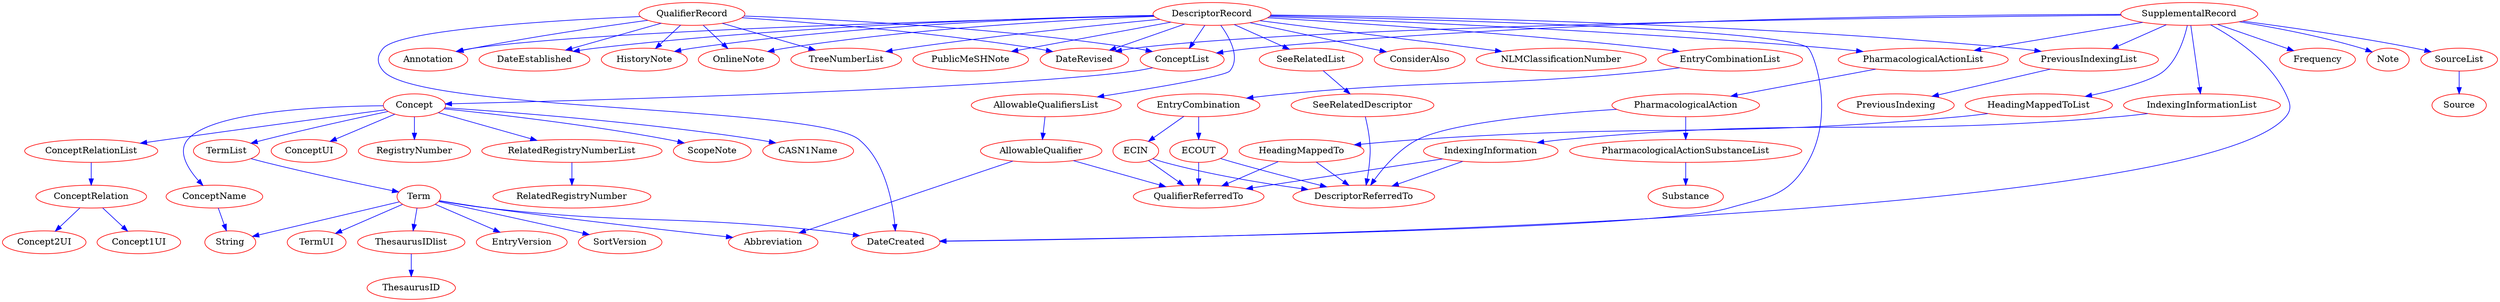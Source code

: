 digraph foo {
	node [color=Red]
	edge [color=Blue]
	overlap=false;
	splines=true;
   ###KIND= struct
#++++++++++++++++++++++ Attr_DescriptorClass
### CHILD= string : string
### map[uint16:true int8:true float32:true *gomesh2016.Year:true *gomesh2016.Month:true *gomesh2016.Day:true gomesh2016.Month:true []string:true int64:true uint8:true uint32:true uint64:true complex64:true rune:true gomesh2016.Year:true gomesh2016.Day:true string:true complex128:true int16:true int32:true float64:true]
#################### RETURNING
#++++++++++++++++++++++ AllowableQualifiersList
### CHILD= *gomesh2016.AllowableQualifiersList : 
### map[int32:true float64:true complex128:true int16:true *gomesh2016.Month:true *gomesh2016.Day:true uint16:true int8:true float32:true *gomesh2016.Year:true []string:true int64:true gomesh2016.Month:true gomesh2016.Day:true string:true uint8:true uint32:true uint64:true complex64:true rune:true gomesh2016.Year:true]
	"DescriptorRecord"[label="DescriptorRecord"];
	"DescriptorRecord"->"AllowableQualifiersList";
   ###KIND= struct
#++++++++++++++++++++++ AllowableQualifier
### CHILD= []*gomesh2016.AllowableQualifier : 
### map[gomesh2016.Month:true []string:true int64:true gomesh2016.Year:true gomesh2016.Day:true string:true uint8:true uint32:true uint64:true complex64:true rune:true int16:true int32:true float64:true complex128:true *gomesh2016.Year:true *gomesh2016.Month:true *gomesh2016.Day:true uint16:true int8:true float32:true]
	"AllowableQualifiersList"[label="AllowableQualifiersList"];
	"AllowableQualifiersList"->"AllowableQualifier";
   ###DEEP
   ###KIND= struct
#++++++++++++++++++++++ Abbreviation
### CHILD= *gomesh2016.Abbreviation : 
### map[gomesh2016.Month:true []string:true int64:true uint8:true uint32:true uint64:true complex64:true rune:true gomesh2016.Year:true gomesh2016.Day:true string:true complex128:true int16:true int32:true float64:true uint16:true int8:true float32:true *gomesh2016.Year:true *gomesh2016.Month:true *gomesh2016.Day:true]
	"AllowableQualifier"[label="AllowableQualifier"];
	"AllowableQualifier"->"Abbreviation";
   ###KIND= struct
#++++++++++++++++++++++ Text
### CHILD= string : string
### map[gomesh2016.Month:true []string:true int64:true uint64:true complex64:true rune:true gomesh2016.Year:true gomesh2016.Day:true string:true uint8:true uint32:true int16:true int32:true float64:true complex128:true float32:true *gomesh2016.Year:true *gomesh2016.Month:true *gomesh2016.Day:true uint16:true int8:true]
#################### RETURNING
#++++++++++++++++++++++ QualifierReferredTo
### CHILD= *gomesh2016.QualifierReferredTo : 
### map[string:true uint8:true uint32:true uint64:true complex64:true rune:true gomesh2016.Year:true gomesh2016.Day:true float64:true complex128:true int16:true int32:true *gomesh2016.Day:true uint16:true int8:true float32:true *gomesh2016.Year:true *gomesh2016.Month:true int64:true gomesh2016.Month:true []string:true]
	"AllowableQualifier"[label="AllowableQualifier"];
	"AllowableQualifier"->"QualifierReferredTo";
   ###KIND= struct
#++++++++++++++++++++++ QualifierName
### CHILD= string : string
### map[int16:true int32:true float64:true complex128:true *gomesh2016.Year:true *gomesh2016.Month:true *gomesh2016.Day:true uint16:true int8:true float32:true gomesh2016.Month:true []string:true int64:true complex64:true rune:true gomesh2016.Year:true gomesh2016.Day:true string:true uint8:true uint32:true uint64:true]
#################### RETURNING
#++++++++++++++++++++++ QualifierUI
### CHILD= string : string
### map[uint64:true complex64:true rune:true gomesh2016.Year:true gomesh2016.Day:true string:true uint8:true uint32:true int16:true int32:true float64:true complex128:true float32:true *gomesh2016.Year:true *gomesh2016.Month:true *gomesh2016.Day:true uint16:true int8:true gomesh2016.Month:true []string:true int64:true]
#################### RETURNING
#++++++++++++++++++++++ Annotation
### CHILD= *gomesh2016.Annotation : 
### map[uint16:true int8:true float32:true *gomesh2016.Year:true *gomesh2016.Month:true *gomesh2016.Day:true gomesh2016.Month:true []string:true int64:true uint8:true uint32:true uint64:true complex64:true rune:true gomesh2016.Year:true gomesh2016.Day:true string:true complex128:true int16:true int32:true float64:true]
	"DescriptorRecord"[label="DescriptorRecord"];
	"DescriptorRecord"->"Annotation";
   ###KIND= struct
#++++++++++++++++++++++ Text
### CHILD= string : string
### map[int16:true int32:true float64:true complex128:true float32:true *gomesh2016.Year:true *gomesh2016.Month:true *gomesh2016.Day:true uint16:true int8:true gomesh2016.Month:true []string:true int64:true uint64:true complex64:true rune:true gomesh2016.Year:true gomesh2016.Day:true string:true uint8:true uint32:true]
#################### RETURNING
#++++++++++++++++++++++ ConceptList
### CHILD= *gomesh2016.ConceptList : 
### map[uint8:true uint32:true uint64:true complex64:true rune:true gomesh2016.Year:true gomesh2016.Day:true string:true complex128:true int16:true int32:true float64:true uint16:true int8:true float32:true *gomesh2016.Year:true *gomesh2016.Month:true *gomesh2016.Day:true gomesh2016.Month:true []string:true int64:true]
	"DescriptorRecord"[label="DescriptorRecord"];
	"DescriptorRecord"->"ConceptList";
   ###KIND= struct
#++++++++++++++++++++++ Concept
### CHILD= []*gomesh2016.Concept : 
### map[int16:true int32:true float64:true complex128:true int8:true float32:true *gomesh2016.Year:true *gomesh2016.Month:true *gomesh2016.Day:true uint16:true gomesh2016.Month:true []string:true int64:true uint32:true uint64:true complex64:true rune:true gomesh2016.Year:true gomesh2016.Day:true string:true uint8:true]
	"ConceptList"[label="ConceptList"];
	"ConceptList"->"Concept";
   ###DEEP
   ###KIND= struct
#++++++++++++++++++++++ Attr_PreferredConceptYN
### CHILD= string : string
### map[gomesh2016.Day:true string:true uint8:true uint32:true uint64:true complex64:true rune:true gomesh2016.Year:true int32:true float64:true complex128:true int16:true *gomesh2016.Month:true *gomesh2016.Day:true uint16:true int8:true float32:true *gomesh2016.Year:true []string:true int64:true gomesh2016.Month:true]
#################### RETURNING
#++++++++++++++++++++++ CASN1Name
### CHILD= *gomesh2016.CASN1Name : 
### map[uint16:true int8:true float32:true *gomesh2016.Year:true *gomesh2016.Month:true *gomesh2016.Day:true gomesh2016.Month:true []string:true int64:true uint8:true uint32:true uint64:true complex64:true rune:true gomesh2016.Year:true gomesh2016.Day:true string:true complex128:true int16:true int32:true float64:true]
	"Concept"[label="Concept"];
	"Concept"->"CASN1Name";
   ###KIND= struct
#++++++++++++++++++++++ Text
### CHILD= string : string
### map[*gomesh2016.Year:true *gomesh2016.Month:true *gomesh2016.Day:true uint16:true int8:true float32:true gomesh2016.Month:true []string:true int64:true complex64:true rune:true gomesh2016.Year:true gomesh2016.Day:true string:true uint8:true uint32:true uint64:true int16:true int32:true float64:true complex128:true]
#################### RETURNING
#++++++++++++++++++++++ ConceptName
### CHILD= *gomesh2016.ConceptName : 
### map[int8:true float32:true *gomesh2016.Year:true *gomesh2016.Month:true *gomesh2016.Day:true uint16:true gomesh2016.Month:true []string:true int64:true uint32:true uint64:true complex64:true rune:true gomesh2016.Year:true gomesh2016.Day:true string:true uint8:true int16:true int32:true float64:true complex128:true]
	"Concept"[label="Concept"];
	"Concept"->"ConceptName";
   ###KIND= struct
#++++++++++++++++++++++ String
### CHILD= *gomesh2016.String : 
### map[*gomesh2016.Year:true *gomesh2016.Month:true *gomesh2016.Day:true uint16:true int8:true float32:true gomesh2016.Month:true []string:true int64:true gomesh2016.Year:true gomesh2016.Day:true string:true uint8:true uint32:true uint64:true complex64:true rune:true int16:true int32:true float64:true complex128:true]
	"ConceptName"[label="ConceptName"];
	"ConceptName"->"String";
   ###KIND= struct
#++++++++++++++++++++++ Text
### CHILD= string : string
### map[*gomesh2016.Year:true *gomesh2016.Month:true *gomesh2016.Day:true uint16:true int8:true float32:true gomesh2016.Month:true []string:true int64:true gomesh2016.Year:true gomesh2016.Day:true string:true uint8:true uint32:true uint64:true complex64:true rune:true int16:true int32:true float64:true complex128:true]
#################### RETURNING
#++++++++++++++++++++++ ConceptRelationList
### CHILD= *gomesh2016.ConceptRelationList : 
### map[*gomesh2016.Year:true *gomesh2016.Month:true *gomesh2016.Day:true uint16:true int8:true float32:true gomesh2016.Month:true []string:true int64:true gomesh2016.Year:true gomesh2016.Day:true string:true uint8:true uint32:true uint64:true complex64:true rune:true int16:true int32:true float64:true complex128:true]
	"Concept"[label="Concept"];
	"Concept"->"ConceptRelationList";
   ###KIND= struct
#++++++++++++++++++++++ ConceptRelation
### CHILD= []*gomesh2016.ConceptRelation : 
### map[*gomesh2016.Year:true *gomesh2016.Month:true *gomesh2016.Day:true uint16:true int8:true float32:true gomesh2016.Month:true []string:true int64:true gomesh2016.Year:true gomesh2016.Day:true string:true uint8:true uint32:true uint64:true complex64:true rune:true int16:true int32:true float64:true complex128:true]
	"ConceptRelationList"[label="ConceptRelationList"];
	"ConceptRelationList"->"ConceptRelation";
   ###DEEP
   ###KIND= struct
#++++++++++++++++++++++ Attr_RelationName
### CHILD= string : string
### map[*gomesh2016.Year:true *gomesh2016.Month:true *gomesh2016.Day:true uint16:true int8:true float32:true gomesh2016.Month:true []string:true int64:true gomesh2016.Year:true gomesh2016.Day:true string:true uint8:true uint32:true uint64:true complex64:true rune:true int16:true int32:true float64:true complex128:true]
#################### RETURNING
#++++++++++++++++++++++ Concept1UI
### CHILD= *gomesh2016.Concept1UI : 
### map[complex128:true int16:true int32:true float64:true uint16:true int8:true float32:true *gomesh2016.Year:true *gomesh2016.Month:true *gomesh2016.Day:true gomesh2016.Month:true []string:true int64:true uint8:true uint32:true uint64:true complex64:true rune:true gomesh2016.Year:true gomesh2016.Day:true string:true]
	"ConceptRelation"[label="ConceptRelation"];
	"ConceptRelation"->"Concept1UI";
   ###KIND= struct
#++++++++++++++++++++++ Text
### CHILD= string : string
### map[gomesh2016.Month:true []string:true int64:true uint32:true uint64:true complex64:true rune:true gomesh2016.Year:true gomesh2016.Day:true string:true uint8:true int16:true int32:true float64:true complex128:true int8:true float32:true *gomesh2016.Year:true *gomesh2016.Month:true *gomesh2016.Day:true uint16:true]
#################### RETURNING
#++++++++++++++++++++++ Concept2UI
### CHILD= *gomesh2016.Concept2UI : 
### map[gomesh2016.Year:true gomesh2016.Day:true string:true uint8:true uint32:true uint64:true complex64:true rune:true int16:true int32:true float64:true complex128:true *gomesh2016.Year:true *gomesh2016.Month:true *gomesh2016.Day:true uint16:true int8:true float32:true gomesh2016.Month:true []string:true int64:true]
	"ConceptRelation"[label="ConceptRelation"];
	"ConceptRelation"->"Concept2UI";
   ###KIND= struct
#++++++++++++++++++++++ Text
### CHILD= string : string
### map[float64:true complex128:true int16:true int32:true *gomesh2016.Day:true uint16:true int8:true float32:true *gomesh2016.Year:true *gomesh2016.Month:true int64:true gomesh2016.Month:true []string:true string:true uint8:true uint32:true uint64:true complex64:true rune:true gomesh2016.Year:true gomesh2016.Day:true]
#################### RETURNING
#++++++++++++++++++++++ ConceptUI
### CHILD= *gomesh2016.ConceptUI : 
### map[gomesh2016.Month:true []string:true int64:true complex64:true rune:true gomesh2016.Year:true gomesh2016.Day:true string:true uint8:true uint32:true uint64:true int16:true int32:true float64:true complex128:true *gomesh2016.Year:true *gomesh2016.Month:true *gomesh2016.Day:true uint16:true int8:true float32:true]
	"Concept"[label="Concept"];
	"Concept"->"ConceptUI";
   ###KIND= struct
#++++++++++++++++++++++ Text
### CHILD= string : string
### map[gomesh2016.Month:true []string:true int64:true rune:true gomesh2016.Year:true gomesh2016.Day:true string:true uint8:true uint32:true uint64:true complex64:true int16:true int32:true float64:true complex128:true *gomesh2016.Year:true *gomesh2016.Month:true *gomesh2016.Day:true uint16:true int8:true float32:true]
#################### RETURNING
#++++++++++++++++++++++ RegistryNumber
### CHILD= *gomesh2016.RegistryNumber : 
### map[gomesh2016.Month:true []string:true int64:true uint64:true complex64:true rune:true gomesh2016.Year:true gomesh2016.Day:true string:true uint8:true uint32:true int16:true int32:true float64:true complex128:true float32:true *gomesh2016.Year:true *gomesh2016.Month:true *gomesh2016.Day:true uint16:true int8:true]
	"Concept"[label="Concept"];
	"Concept"->"RegistryNumber";
   ###KIND= struct
#++++++++++++++++++++++ Text
### CHILD= string : string
### map[[]string:true int64:true gomesh2016.Month:true gomesh2016.Day:true string:true uint8:true uint32:true uint64:true complex64:true rune:true gomesh2016.Year:true int32:true float64:true complex128:true int16:true *gomesh2016.Month:true *gomesh2016.Day:true uint16:true int8:true float32:true *gomesh2016.Year:true]
#################### RETURNING
#++++++++++++++++++++++ RelatedRegistryNumberList
### CHILD= *gomesh2016.RelatedRegistryNumberList : 
### map[[]string:true int64:true gomesh2016.Month:true gomesh2016.Day:true string:true uint8:true uint32:true uint64:true complex64:true rune:true gomesh2016.Year:true int32:true float64:true complex128:true int16:true *gomesh2016.Month:true *gomesh2016.Day:true uint16:true int8:true float32:true *gomesh2016.Year:true]
	"Concept"[label="Concept"];
	"Concept"->"RelatedRegistryNumberList";
   ###KIND= struct
#++++++++++++++++++++++ RelatedRegistryNumber
### CHILD= []*gomesh2016.RelatedRegistryNumber : 
### map[[]string:true int64:true gomesh2016.Month:true gomesh2016.Day:true string:true uint8:true uint32:true uint64:true complex64:true rune:true gomesh2016.Year:true int32:true float64:true complex128:true int16:true *gomesh2016.Month:true *gomesh2016.Day:true uint16:true int8:true float32:true *gomesh2016.Year:true]
	"RelatedRegistryNumberList"[label="RelatedRegistryNumberList"];
	"RelatedRegistryNumberList"->"RelatedRegistryNumber";
   ###DEEP
   ###KIND= struct
#++++++++++++++++++++++ Text
### CHILD= string : string
### map[[]string:true int64:true gomesh2016.Month:true gomesh2016.Day:true string:true uint8:true uint32:true uint64:true complex64:true rune:true gomesh2016.Year:true int32:true float64:true complex128:true int16:true *gomesh2016.Month:true *gomesh2016.Day:true uint16:true int8:true float32:true *gomesh2016.Year:true]
#################### RETURNING
#++++++++++++++++++++++ ScopeNote
### CHILD= *gomesh2016.ScopeNote : 
### map[string:true uint8:true uint32:true uint64:true complex64:true rune:true gomesh2016.Year:true gomesh2016.Day:true float64:true complex128:true int16:true int32:true *gomesh2016.Day:true uint16:true int8:true float32:true *gomesh2016.Year:true *gomesh2016.Month:true int64:true gomesh2016.Month:true []string:true]
	"Concept"[label="Concept"];
	"Concept"->"ScopeNote";
   ###KIND= struct
#++++++++++++++++++++++ Text
### CHILD= string : string
### map[float32:true *gomesh2016.Year:true *gomesh2016.Month:true *gomesh2016.Day:true uint16:true int8:true gomesh2016.Month:true []string:true int64:true uint64:true complex64:true rune:true gomesh2016.Year:true gomesh2016.Day:true string:true uint8:true uint32:true int16:true int32:true float64:true complex128:true]
#################### RETURNING
#++++++++++++++++++++++ TermList
### CHILD= *gomesh2016.TermList : 
### map[int32:true float64:true complex128:true int16:true *gomesh2016.Month:true *gomesh2016.Day:true uint16:true int8:true float32:true *gomesh2016.Year:true []string:true int64:true gomesh2016.Month:true gomesh2016.Day:true string:true uint8:true uint32:true uint64:true complex64:true rune:true gomesh2016.Year:true]
	"Concept"[label="Concept"];
	"Concept"->"TermList";
   ###KIND= struct
#++++++++++++++++++++++ Term
### CHILD= []*gomesh2016.Term : 
### map[uint8:true uint32:true uint64:true complex64:true rune:true gomesh2016.Year:true gomesh2016.Day:true string:true complex128:true int16:true int32:true float64:true uint16:true int8:true float32:true *gomesh2016.Year:true *gomesh2016.Month:true *gomesh2016.Day:true gomesh2016.Month:true []string:true int64:true]
	"TermList"[label="TermList"];
	"TermList"->"Term";
   ###DEEP
   ###KIND= struct
#++++++++++++++++++++++ Attr_ConceptPreferredTermYN
### CHILD= string : string
### map[*gomesh2016.Year:true *gomesh2016.Month:true *gomesh2016.Day:true uint16:true int8:true float32:true gomesh2016.Month:true []string:true int64:true rune:true gomesh2016.Year:true gomesh2016.Day:true string:true uint8:true uint32:true uint64:true complex64:true int16:true int32:true float64:true complex128:true]
#################### RETURNING
#++++++++++++++++++++++ Attr_IsPermutedTermYN
### CHILD= string : string
### map[*gomesh2016.Year:true *gomesh2016.Month:true *gomesh2016.Day:true uint16:true int8:true float32:true gomesh2016.Month:true []string:true int64:true complex64:true rune:true gomesh2016.Year:true gomesh2016.Day:true string:true uint8:true uint32:true uint64:true int16:true int32:true float64:true complex128:true]
#################### RETURNING
#++++++++++++++++++++++ Attr_LexicalTag
### CHILD= string : string
### map[int16:true int32:true float64:true complex128:true *gomesh2016.Year:true *gomesh2016.Month:true *gomesh2016.Day:true uint16:true int8:true float32:true gomesh2016.Month:true []string:true int64:true rune:true gomesh2016.Year:true gomesh2016.Day:true string:true uint8:true uint32:true uint64:true complex64:true]
#################### RETURNING
#++++++++++++++++++++++ Attr_RecordPreferredTermYN
### CHILD= string : string
### map[rune:true gomesh2016.Year:true gomesh2016.Day:true string:true uint8:true uint32:true uint64:true complex64:true int16:true int32:true float64:true complex128:true *gomesh2016.Year:true *gomesh2016.Month:true *gomesh2016.Day:true uint16:true int8:true float32:true gomesh2016.Month:true []string:true int64:true]
#################### RETURNING
#++++++++++++++++++++++ Abbreviation
### CHILD= *gomesh2016.Abbreviation : 
### map[*gomesh2016.Year:true *gomesh2016.Month:true *gomesh2016.Day:true uint16:true int8:true float32:true gomesh2016.Month:true []string:true int64:true rune:true gomesh2016.Year:true gomesh2016.Day:true string:true uint8:true uint32:true uint64:true complex64:true int16:true int32:true float64:true complex128:true]
	"Term"[label="Term"];
	"Term"->"Abbreviation";
   ###KIND= struct
#++++++++++++++++++++++ Text
### CHILD= string : string
### map[*gomesh2016.Year:true *gomesh2016.Month:true *gomesh2016.Day:true uint16:true int8:true float32:true gomesh2016.Month:true []string:true int64:true complex64:true rune:true gomesh2016.Year:true gomesh2016.Day:true string:true uint8:true uint32:true uint64:true int16:true int32:true float64:true complex128:true]
#################### RETURNING
#++++++++++++++++++++++ DateCreated
### CHILD= *gomesh2016.DateCreated : 
### map[int16:true int32:true float64:true complex128:true *gomesh2016.Year:true *gomesh2016.Month:true *gomesh2016.Day:true uint16:true int8:true float32:true gomesh2016.Month:true []string:true int64:true rune:true gomesh2016.Year:true gomesh2016.Day:true string:true uint8:true uint32:true uint64:true complex64:true]
	"Term"[label="Term"];
	"Term"->"DateCreated";
   ###KIND= struct
#++++++++++++++++++++++ Day
### CHILD= *gomesh2016.Day : 
### map[rune:true gomesh2016.Year:true gomesh2016.Day:true string:true uint8:true uint32:true uint64:true complex64:true int16:true int32:true float64:true complex128:true *gomesh2016.Year:true *gomesh2016.Month:true *gomesh2016.Day:true uint16:true int8:true float32:true gomesh2016.Month:true []string:true int64:true]
#################### RETURNING
#++++++++++++++++++++++ Month
### CHILD= *gomesh2016.Month : 
### map[int16:true int32:true float64:true complex128:true int8:true float32:true *gomesh2016.Year:true *gomesh2016.Month:true *gomesh2016.Day:true uint16:true gomesh2016.Month:true []string:true int64:true uint32:true uint64:true complex64:true rune:true gomesh2016.Year:true gomesh2016.Day:true string:true uint8:true]
#################### RETURNING
#++++++++++++++++++++++ Year
### CHILD= *gomesh2016.Year : 
### map[gomesh2016.Day:true string:true uint8:true uint32:true uint64:true complex64:true rune:true gomesh2016.Year:true int32:true float64:true complex128:true int16:true *gomesh2016.Month:true *gomesh2016.Day:true uint16:true int8:true float32:true *gomesh2016.Year:true []string:true int64:true gomesh2016.Month:true]
#################### RETURNING
#++++++++++++++++++++++ EntryVersion
### CHILD= *gomesh2016.EntryVersion : 
### map[int16:true int32:true float64:true complex128:true *gomesh2016.Year:true *gomesh2016.Month:true *gomesh2016.Day:true uint16:true int8:true float32:true gomesh2016.Month:true []string:true int64:true gomesh2016.Year:true gomesh2016.Day:true string:true uint8:true uint32:true uint64:true complex64:true rune:true]
	"Term"[label="Term"];
	"Term"->"EntryVersion";
   ###KIND= struct
#++++++++++++++++++++++ Text
### CHILD= string : string
### map[gomesh2016.Day:true string:true uint8:true uint32:true uint64:true complex64:true rune:true gomesh2016.Year:true int32:true float64:true complex128:true int16:true *gomesh2016.Month:true *gomesh2016.Day:true uint16:true int8:true float32:true *gomesh2016.Year:true []string:true int64:true gomesh2016.Month:true]
#################### RETURNING
#++++++++++++++++++++++ SortVersion
### CHILD= *gomesh2016.SortVersion : 
### map[uint16:true int8:true float32:true *gomesh2016.Year:true *gomesh2016.Month:true *gomesh2016.Day:true gomesh2016.Month:true []string:true int64:true uint8:true uint32:true uint64:true complex64:true rune:true gomesh2016.Year:true gomesh2016.Day:true string:true complex128:true int16:true int32:true float64:true]
	"Term"[label="Term"];
	"Term"->"SortVersion";
   ###KIND= struct
#++++++++++++++++++++++ Text
### CHILD= string : string
### map[*gomesh2016.Year:true *gomesh2016.Month:true *gomesh2016.Day:true uint16:true int8:true float32:true gomesh2016.Month:true []string:true int64:true complex64:true rune:true gomesh2016.Year:true gomesh2016.Day:true string:true uint8:true uint32:true uint64:true int16:true int32:true float64:true complex128:true]
#################### RETURNING
#++++++++++++++++++++++ String
### CHILD= *gomesh2016.String : 
### map[int8:true float32:true *gomesh2016.Year:true *gomesh2016.Month:true *gomesh2016.Day:true uint16:true gomesh2016.Month:true []string:true int64:true uint32:true uint64:true complex64:true rune:true gomesh2016.Year:true gomesh2016.Day:true string:true uint8:true int16:true int32:true float64:true complex128:true]
	"Term"[label="Term"];
	"Term"->"String";
   ###KIND= struct
#++++++++++++++++++++++ Text
### CHILD= string : string
### map[*gomesh2016.Year:true *gomesh2016.Month:true *gomesh2016.Day:true uint16:true int8:true float32:true gomesh2016.Month:true []string:true int64:true gomesh2016.Year:true gomesh2016.Day:true string:true uint8:true uint32:true uint64:true complex64:true rune:true int16:true int32:true float64:true complex128:true]
#################### RETURNING
#++++++++++++++++++++++ TermUI
### CHILD= *gomesh2016.TermUI : 
### map[complex128:true int16:true int32:true float64:true uint16:true int8:true float32:true *gomesh2016.Year:true *gomesh2016.Month:true *gomesh2016.Day:true gomesh2016.Month:true []string:true int64:true uint8:true uint32:true uint64:true complex64:true rune:true gomesh2016.Year:true gomesh2016.Day:true string:true]
	"Term"[label="Term"];
	"Term"->"TermUI";
   ###KIND= struct
#++++++++++++++++++++++ Text
### CHILD= string : string
### map[gomesh2016.Month:true []string:true int64:true uint32:true uint64:true complex64:true rune:true gomesh2016.Year:true gomesh2016.Day:true string:true uint8:true int16:true int32:true float64:true complex128:true int8:true float32:true *gomesh2016.Year:true *gomesh2016.Month:true *gomesh2016.Day:true uint16:true]
#################### RETURNING
#++++++++++++++++++++++ ThesaurusIDlist
### CHILD= *gomesh2016.ThesaurusIDlist : 
### map[gomesh2016.Year:true gomesh2016.Day:true string:true uint8:true uint32:true uint64:true complex64:true rune:true int16:true int32:true float64:true complex128:true *gomesh2016.Year:true *gomesh2016.Month:true *gomesh2016.Day:true uint16:true int8:true float32:true gomesh2016.Month:true []string:true int64:true]
	"Term"[label="Term"];
	"Term"->"ThesaurusIDlist";
   ###KIND= struct
#++++++++++++++++++++++ ThesaurusID
### CHILD= []*gomesh2016.ThesaurusID : 
### map[*gomesh2016.Month:true *gomesh2016.Day:true uint16:true int8:true float32:true *gomesh2016.Year:true []string:true int64:true gomesh2016.Month:true gomesh2016.Day:true string:true uint8:true uint32:true uint64:true complex64:true rune:true gomesh2016.Year:true int32:true float64:true complex128:true int16:true]
	"ThesaurusIDlist"[label="ThesaurusIDlist"];
	"ThesaurusIDlist"->"ThesaurusID";
   ###DEEP
   ###KIND= struct
#++++++++++++++++++++++ Text
### CHILD= string : string
### map[int32:true float64:true complex128:true int16:true *gomesh2016.Month:true *gomesh2016.Day:true uint16:true int8:true float32:true *gomesh2016.Year:true []string:true int64:true gomesh2016.Month:true gomesh2016.Day:true string:true uint8:true uint32:true uint64:true complex64:true rune:true gomesh2016.Year:true]
#################### RETURNING
#++++++++++++++++++++++ ConsiderAlso
### CHILD= *gomesh2016.ConsiderAlso : 
### map[uint8:true uint32:true uint64:true complex64:true rune:true gomesh2016.Year:true gomesh2016.Day:true string:true complex128:true int16:true int32:true float64:true uint16:true int8:true float32:true *gomesh2016.Year:true *gomesh2016.Month:true *gomesh2016.Day:true gomesh2016.Month:true []string:true int64:true]
	"DescriptorRecord"[label="DescriptorRecord"];
	"DescriptorRecord"->"ConsiderAlso";
   ###KIND= struct
#++++++++++++++++++++++ Text
### CHILD= string : string
### map[*gomesh2016.Year:true *gomesh2016.Month:true *gomesh2016.Day:true uint16:true int8:true float32:true gomesh2016.Month:true []string:true int64:true rune:true gomesh2016.Year:true gomesh2016.Day:true string:true uint8:true uint32:true uint64:true complex64:true int16:true int32:true float64:true complex128:true]
#################### RETURNING
#++++++++++++++++++++++ DateCreated
### CHILD= *gomesh2016.DateCreated : 
### map[*gomesh2016.Year:true *gomesh2016.Month:true *gomesh2016.Day:true uint16:true int8:true float32:true gomesh2016.Month:true []string:true int64:true complex64:true rune:true gomesh2016.Year:true gomesh2016.Day:true string:true uint8:true uint32:true uint64:true int16:true int32:true float64:true complex128:true]
	"DescriptorRecord"[label="DescriptorRecord"];
	"DescriptorRecord"->"DateCreated";
   ###KIND= struct
#++++++++++++++++++++++ Day
### CHILD= *gomesh2016.Day : 
### map[int8:true float32:true *gomesh2016.Year:true *gomesh2016.Month:true *gomesh2016.Day:true uint16:true gomesh2016.Month:true []string:true int64:true uint32:true uint64:true complex64:true rune:true gomesh2016.Year:true gomesh2016.Day:true string:true uint8:true int16:true int32:true float64:true complex128:true]
#################### RETURNING
#++++++++++++++++++++++ Month
### CHILD= *gomesh2016.Month : 
### map[complex128:true int16:true int32:true float64:true uint16:true int8:true float32:true *gomesh2016.Year:true *gomesh2016.Month:true *gomesh2016.Day:true gomesh2016.Month:true []string:true int64:true uint8:true uint32:true uint64:true complex64:true rune:true gomesh2016.Year:true gomesh2016.Day:true string:true]
#################### RETURNING
#++++++++++++++++++++++ Year
### CHILD= *gomesh2016.Year : 
### map[gomesh2016.Month:true []string:true int64:true uint32:true uint64:true complex64:true rune:true gomesh2016.Year:true gomesh2016.Day:true string:true uint8:true int16:true int32:true float64:true complex128:true int8:true float32:true *gomesh2016.Year:true *gomesh2016.Month:true *gomesh2016.Day:true uint16:true]
#################### RETURNING
#++++++++++++++++++++++ DateEstablished
### CHILD= *gomesh2016.DateEstablished : 
### map[gomesh2016.Month:true []string:true int64:true uint8:true uint32:true uint64:true complex64:true rune:true gomesh2016.Year:true gomesh2016.Day:true string:true complex128:true int16:true int32:true float64:true uint16:true int8:true float32:true *gomesh2016.Year:true *gomesh2016.Month:true *gomesh2016.Day:true]
	"DescriptorRecord"[label="DescriptorRecord"];
	"DescriptorRecord"->"DateEstablished";
   ###KIND= struct
#++++++++++++++++++++++ Day
### CHILD= *gomesh2016.Day : 
### map[complex64:true rune:true gomesh2016.Year:true gomesh2016.Day:true string:true uint8:true uint32:true uint64:true int16:true int32:true float64:true complex128:true *gomesh2016.Year:true *gomesh2016.Month:true *gomesh2016.Day:true uint16:true int8:true float32:true gomesh2016.Month:true []string:true int64:true]
#################### RETURNING
#++++++++++++++++++++++ Month
### CHILD= *gomesh2016.Month : 
### map[float32:true *gomesh2016.Year:true *gomesh2016.Month:true *gomesh2016.Day:true uint16:true int8:true gomesh2016.Month:true []string:true int64:true uint64:true complex64:true rune:true gomesh2016.Year:true gomesh2016.Day:true string:true uint8:true uint32:true int16:true int32:true float64:true complex128:true]
#################### RETURNING
#++++++++++++++++++++++ Year
### CHILD= *gomesh2016.Year : 
### map[int32:true float64:true complex128:true int16:true *gomesh2016.Month:true *gomesh2016.Day:true uint16:true int8:true float32:true *gomesh2016.Year:true []string:true int64:true gomesh2016.Month:true gomesh2016.Day:true string:true uint8:true uint32:true uint64:true complex64:true rune:true gomesh2016.Year:true]
#################### RETURNING
#++++++++++++++++++++++ DateRevised
### CHILD= *gomesh2016.DateRevised : 
### map[uint8:true uint32:true uint64:true complex64:true rune:true gomesh2016.Year:true gomesh2016.Day:true string:true complex128:true int16:true int32:true float64:true uint16:true int8:true float32:true *gomesh2016.Year:true *gomesh2016.Month:true *gomesh2016.Day:true gomesh2016.Month:true []string:true int64:true]
	"DescriptorRecord"[label="DescriptorRecord"];
	"DescriptorRecord"->"DateRevised";
   ###KIND= struct
#++++++++++++++++++++++ Day
### CHILD= *gomesh2016.Day : 
### map[*gomesh2016.Year:true *gomesh2016.Month:true *gomesh2016.Day:true uint16:true int8:true float32:true gomesh2016.Month:true []string:true int64:true rune:true gomesh2016.Year:true gomesh2016.Day:true string:true uint8:true uint32:true uint64:true complex64:true int16:true int32:true float64:true complex128:true]
#################### RETURNING
#++++++++++++++++++++++ Month
### CHILD= *gomesh2016.Month : 
### map[*gomesh2016.Year:true *gomesh2016.Month:true *gomesh2016.Day:true uint16:true int8:true float32:true gomesh2016.Month:true []string:true int64:true complex64:true rune:true gomesh2016.Year:true gomesh2016.Day:true string:true uint8:true uint32:true uint64:true int16:true int32:true float64:true complex128:true]
#################### RETURNING
#++++++++++++++++++++++ Year
### CHILD= *gomesh2016.Year : 
### map[int16:true int32:true float64:true complex128:true *gomesh2016.Year:true *gomesh2016.Month:true *gomesh2016.Day:true uint16:true int8:true float32:true gomesh2016.Month:true []string:true int64:true rune:true gomesh2016.Year:true gomesh2016.Day:true string:true uint8:true uint32:true uint64:true complex64:true]
#################### RETURNING
#++++++++++++++++++++++ DescriptorName
### CHILD= string : string
### map[gomesh2016.Month:true []string:true int64:true uint32:true uint64:true complex64:true rune:true gomesh2016.Year:true gomesh2016.Day:true string:true uint8:true int16:true int32:true float64:true complex128:true int8:true float32:true *gomesh2016.Year:true *gomesh2016.Month:true *gomesh2016.Day:true uint16:true]
#################### RETURNING
#++++++++++++++++++++++ DescriptorUI
### CHILD= string : string
### map[gomesh2016.Month:true []string:true int64:true uint8:true uint32:true uint64:true complex64:true rune:true gomesh2016.Year:true gomesh2016.Day:true string:true complex128:true int16:true int32:true float64:true uint16:true int8:true float32:true *gomesh2016.Year:true *gomesh2016.Month:true *gomesh2016.Day:true]
#################### RETURNING
#++++++++++++++++++++++ EntryCombinationList
### CHILD= *gomesh2016.EntryCombinationList : 
### map[gomesh2016.Month:true []string:true int64:true uint64:true complex64:true rune:true gomesh2016.Year:true gomesh2016.Day:true string:true uint8:true uint32:true int16:true int32:true float64:true complex128:true float32:true *gomesh2016.Year:true *gomesh2016.Month:true *gomesh2016.Day:true uint16:true int8:true]
	"DescriptorRecord"[label="DescriptorRecord"];
	"DescriptorRecord"->"EntryCombinationList";
   ###KIND= struct
#++++++++++++++++++++++ EntryCombination
### CHILD= []*gomesh2016.EntryCombination : 
### map[[]string:true int64:true gomesh2016.Month:true gomesh2016.Day:true string:true uint8:true uint32:true uint64:true complex64:true rune:true gomesh2016.Year:true int32:true float64:true complex128:true int16:true *gomesh2016.Month:true *gomesh2016.Day:true uint16:true int8:true float32:true *gomesh2016.Year:true]
	"EntryCombinationList"[label="EntryCombinationList"];
	"EntryCombinationList"->"EntryCombination";
   ###DEEP
   ###KIND= struct
#++++++++++++++++++++++ ECIN
### CHILD= *gomesh2016.ECIN : 
### map[[]string:true int64:true gomesh2016.Month:true gomesh2016.Day:true string:true uint8:true uint32:true uint64:true complex64:true rune:true gomesh2016.Year:true int32:true float64:true complex128:true int16:true *gomesh2016.Month:true *gomesh2016.Day:true uint16:true int8:true float32:true *gomesh2016.Year:true]
	"EntryCombination"[label="EntryCombination"];
	"EntryCombination"->"ECIN";
   ###KIND= struct
#++++++++++++++++++++++ DescriptorReferredTo
### CHILD= *gomesh2016.DescriptorReferredTo : 
### map[string:true uint8:true uint32:true uint64:true complex64:true rune:true gomesh2016.Year:true gomesh2016.Day:true float64:true complex128:true int16:true int32:true *gomesh2016.Day:true uint16:true int8:true float32:true *gomesh2016.Year:true *gomesh2016.Month:true int64:true gomesh2016.Month:true []string:true]
	"ECIN"[label="ECIN"];
	"ECIN"->"DescriptorReferredTo";
   ###KIND= struct
#++++++++++++++++++++++ DescriptorName
### CHILD= string : string
### map[float32:true *gomesh2016.Year:true *gomesh2016.Month:true *gomesh2016.Day:true uint16:true int8:true gomesh2016.Month:true []string:true int64:true uint64:true complex64:true rune:true gomesh2016.Year:true gomesh2016.Day:true string:true uint8:true uint32:true int16:true int32:true float64:true complex128:true]
#################### RETURNING
#++++++++++++++++++++++ DescriptorUI
### CHILD= string : string
### map[int32:true float64:true complex128:true int16:true *gomesh2016.Month:true *gomesh2016.Day:true uint16:true int8:true float32:true *gomesh2016.Year:true []string:true int64:true gomesh2016.Month:true gomesh2016.Day:true string:true uint8:true uint32:true uint64:true complex64:true rune:true gomesh2016.Year:true]
#################### RETURNING
#++++++++++++++++++++++ QualifierReferredTo
### CHILD= *gomesh2016.QualifierReferredTo : 
### map[uint8:true uint32:true uint64:true complex64:true rune:true gomesh2016.Year:true gomesh2016.Day:true string:true complex128:true int16:true int32:true float64:true uint16:true int8:true float32:true *gomesh2016.Year:true *gomesh2016.Month:true *gomesh2016.Day:true gomesh2016.Month:true []string:true int64:true]
	"ECIN"[label="ECIN"];
	"ECIN"->"QualifierReferredTo";
   ###KIND= struct
#++++++++++++++++++++++ QualifierName
### CHILD= string : string
### map[int16:true int32:true float64:true complex128:true int8:true float32:true *gomesh2016.Year:true *gomesh2016.Month:true *gomesh2016.Day:true uint16:true gomesh2016.Month:true []string:true int64:true uint32:true uint64:true complex64:true rune:true gomesh2016.Year:true gomesh2016.Day:true string:true uint8:true]
#################### RETURNING
#++++++++++++++++++++++ QualifierUI
### CHILD= string : string
### map[int64:true gomesh2016.Month:true []string:true string:true uint8:true uint32:true uint64:true complex64:true rune:true gomesh2016.Year:true gomesh2016.Day:true float64:true complex128:true int16:true int32:true *gomesh2016.Day:true uint16:true int8:true float32:true *gomesh2016.Year:true *gomesh2016.Month:true]
#################### RETURNING
#++++++++++++++++++++++ ECOUT
### CHILD= *gomesh2016.ECOUT : 
### map[gomesh2016.Month:true []string:true int64:true rune:true gomesh2016.Year:true gomesh2016.Day:true string:true uint8:true uint32:true uint64:true complex64:true int16:true int32:true float64:true complex128:true *gomesh2016.Year:true *gomesh2016.Month:true *gomesh2016.Day:true uint16:true int8:true float32:true]
	"EntryCombination"[label="EntryCombination"];
	"EntryCombination"->"ECOUT";
   ###KIND= struct
#++++++++++++++++++++++ DescriptorReferredTo
### CHILD= *gomesh2016.DescriptorReferredTo : 
### map[gomesh2016.Month:true []string:true int64:true uint64:true complex64:true rune:true gomesh2016.Year:true gomesh2016.Day:true string:true uint8:true uint32:true int16:true int32:true float64:true complex128:true float32:true *gomesh2016.Year:true *gomesh2016.Month:true *gomesh2016.Day:true uint16:true int8:true]
	"ECOUT"[label="ECOUT"];
	"ECOUT"->"DescriptorReferredTo";
   ###KIND= struct
#++++++++++++++++++++++ DescriptorName
### CHILD= string : string
### map[string:true uint8:true uint32:true uint64:true complex64:true rune:true gomesh2016.Year:true gomesh2016.Day:true float64:true complex128:true int16:true int32:true *gomesh2016.Day:true uint16:true int8:true float32:true *gomesh2016.Year:true *gomesh2016.Month:true int64:true gomesh2016.Month:true []string:true]
#################### RETURNING
#++++++++++++++++++++++ DescriptorUI
### CHILD= string : string
### map[int16:true int32:true float64:true complex128:true *gomesh2016.Year:true *gomesh2016.Month:true *gomesh2016.Day:true uint16:true int8:true float32:true gomesh2016.Month:true []string:true int64:true complex64:true rune:true gomesh2016.Year:true gomesh2016.Day:true string:true uint8:true uint32:true uint64:true]
#################### RETURNING
#++++++++++++++++++++++ QualifierReferredTo
### CHILD= *gomesh2016.QualifierReferredTo : 
### map[uint64:true complex64:true rune:true gomesh2016.Year:true gomesh2016.Day:true string:true uint8:true uint32:true int16:true int32:true float64:true complex128:true float32:true *gomesh2016.Year:true *gomesh2016.Month:true *gomesh2016.Day:true uint16:true int8:true gomesh2016.Month:true []string:true int64:true]
	"ECOUT"[label="ECOUT"];
	"ECOUT"->"QualifierReferredTo";
   ###KIND= struct
#++++++++++++++++++++++ QualifierName
### CHILD= string : string
### map[uint16:true int8:true float32:true *gomesh2016.Year:true *gomesh2016.Month:true *gomesh2016.Day:true gomesh2016.Month:true []string:true int64:true uint8:true uint32:true uint64:true complex64:true rune:true gomesh2016.Year:true gomesh2016.Day:true string:true complex128:true int16:true int32:true float64:true]
#################### RETURNING
#++++++++++++++++++++++ QualifierUI
### CHILD= string : string
### map[int16:true int32:true float64:true complex128:true float32:true *gomesh2016.Year:true *gomesh2016.Month:true *gomesh2016.Day:true uint16:true int8:true gomesh2016.Month:true []string:true int64:true uint64:true complex64:true rune:true gomesh2016.Year:true gomesh2016.Day:true string:true uint8:true uint32:true]
#################### RETURNING
#++++++++++++++++++++++ HistoryNote
### CHILD= *gomesh2016.HistoryNote : 
### map[gomesh2016.Month:true []string:true int64:true gomesh2016.Year:true gomesh2016.Day:true string:true uint8:true uint32:true uint64:true complex64:true rune:true int16:true int32:true float64:true complex128:true *gomesh2016.Year:true *gomesh2016.Month:true *gomesh2016.Day:true uint16:true int8:true float32:true]
	"DescriptorRecord"[label="DescriptorRecord"];
	"DescriptorRecord"->"HistoryNote";
   ###KIND= struct
#++++++++++++++++++++++ Text
### CHILD= string : string
### map[gomesh2016.Month:true []string:true int64:true uint8:true uint32:true uint64:true complex64:true rune:true gomesh2016.Year:true gomesh2016.Day:true string:true complex128:true int16:true int32:true float64:true uint16:true int8:true float32:true *gomesh2016.Year:true *gomesh2016.Month:true *gomesh2016.Day:true]
#################### RETURNING
#++++++++++++++++++++++ NLMClassificationNumber
### CHILD= *gomesh2016.NLMClassificationNumber : 
### map[complex64:true rune:true gomesh2016.Year:true gomesh2016.Day:true string:true uint8:true uint32:true uint64:true int16:true int32:true float64:true complex128:true *gomesh2016.Year:true *gomesh2016.Month:true *gomesh2016.Day:true uint16:true int8:true float32:true gomesh2016.Month:true []string:true int64:true]
	"DescriptorRecord"[label="DescriptorRecord"];
	"DescriptorRecord"->"NLMClassificationNumber";
   ###KIND= struct
#++++++++++++++++++++++ Text
### CHILD= string : string
### map[int16:true int32:true float64:true complex128:true *gomesh2016.Year:true *gomesh2016.Month:true *gomesh2016.Day:true uint16:true int8:true float32:true gomesh2016.Month:true []string:true int64:true complex64:true rune:true gomesh2016.Year:true gomesh2016.Day:true string:true uint8:true uint32:true uint64:true]
#################### RETURNING
#++++++++++++++++++++++ OnlineNote
### CHILD= *gomesh2016.OnlineNote : 
### map[uint64:true complex64:true rune:true gomesh2016.Year:true gomesh2016.Day:true string:true uint8:true uint32:true int16:true int32:true float64:true complex128:true float32:true *gomesh2016.Year:true *gomesh2016.Month:true *gomesh2016.Day:true uint16:true int8:true gomesh2016.Month:true []string:true int64:true]
	"DescriptorRecord"[label="DescriptorRecord"];
	"DescriptorRecord"->"OnlineNote";
   ###KIND= struct
#++++++++++++++++++++++ Text
### CHILD= string : string
### map[int16:true int32:true float64:true complex128:true *gomesh2016.Year:true *gomesh2016.Month:true *gomesh2016.Day:true uint16:true int8:true float32:true gomesh2016.Month:true []string:true int64:true gomesh2016.Year:true gomesh2016.Day:true string:true uint8:true uint32:true uint64:true complex64:true rune:true]
#################### RETURNING
#++++++++++++++++++++++ PharmacologicalActionList
### CHILD= *gomesh2016.PharmacologicalActionList : 
### map[int64:true gomesh2016.Month:true []string:true string:true uint8:true uint32:true uint64:true complex64:true rune:true gomesh2016.Year:true gomesh2016.Day:true float64:true complex128:true int16:true int32:true *gomesh2016.Day:true uint16:true int8:true float32:true *gomesh2016.Year:true *gomesh2016.Month:true]
	"DescriptorRecord"[label="DescriptorRecord"];
	"DescriptorRecord"->"PharmacologicalActionList";
   ###KIND= struct
#++++++++++++++++++++++ PharmacologicalAction
### CHILD= []*gomesh2016.PharmacologicalAction : 
### map[gomesh2016.Month:true []string:true int64:true rune:true gomesh2016.Year:true gomesh2016.Day:true string:true uint8:true uint32:true uint64:true complex64:true int16:true int32:true float64:true complex128:true *gomesh2016.Year:true *gomesh2016.Month:true *gomesh2016.Day:true uint16:true int8:true float32:true]
	"PharmacologicalActionList"[label="PharmacologicalActionList"];
	"PharmacologicalActionList"->"PharmacologicalAction";
   ###DEEP
   ###KIND= struct
#++++++++++++++++++++++ DescriptorReferredTo
### CHILD= *gomesh2016.DescriptorReferredTo : 
### map[complex64:true rune:true gomesh2016.Year:true gomesh2016.Day:true string:true uint8:true uint32:true uint64:true int16:true int32:true float64:true complex128:true *gomesh2016.Year:true *gomesh2016.Month:true *gomesh2016.Day:true uint16:true int8:true float32:true gomesh2016.Month:true []string:true int64:true]
	"PharmacologicalAction"[label="PharmacologicalAction"];
	"PharmacologicalAction"->"DescriptorReferredTo";
   ###KIND= struct
#++++++++++++++++++++++ DescriptorName
### CHILD= string : string
### map[float32:true *gomesh2016.Year:true *gomesh2016.Month:true *gomesh2016.Day:true uint16:true int8:true gomesh2016.Month:true []string:true int64:true uint64:true complex64:true rune:true gomesh2016.Year:true gomesh2016.Day:true string:true uint8:true uint32:true int16:true int32:true float64:true complex128:true]
#################### RETURNING
#++++++++++++++++++++++ DescriptorUI
### CHILD= string : string
### map[*gomesh2016.Day:true uint16:true int8:true float32:true *gomesh2016.Year:true *gomesh2016.Month:true int64:true gomesh2016.Month:true []string:true string:true uint8:true uint32:true uint64:true complex64:true rune:true gomesh2016.Year:true gomesh2016.Day:true float64:true complex128:true int16:true int32:true]
#################### RETURNING
#++++++++++++++++++++++ PharmacologicalActionSubstanceList
### CHILD= *gomesh2016.PharmacologicalActionSubstanceList : 
### map[int8:true float32:true *gomesh2016.Year:true *gomesh2016.Month:true *gomesh2016.Day:true uint16:true gomesh2016.Month:true []string:true int64:true uint32:true uint64:true complex64:true rune:true gomesh2016.Year:true gomesh2016.Day:true string:true uint8:true int16:true int32:true float64:true complex128:true]
	"PharmacologicalAction"[label="PharmacologicalAction"];
	"PharmacologicalAction"->"PharmacologicalActionSubstanceList";
   ###KIND= struct
#++++++++++++++++++++++ Substance
### CHILD= []*gomesh2016.Substance : 
### map[complex128:true int16:true int32:true float64:true uint16:true int8:true float32:true *gomesh2016.Year:true *gomesh2016.Month:true *gomesh2016.Day:true gomesh2016.Month:true []string:true int64:true uint8:true uint32:true uint64:true complex64:true rune:true gomesh2016.Year:true gomesh2016.Day:true string:true]
	"PharmacologicalActionSubstanceList"[label="PharmacologicalActionSubstanceList"];
	"PharmacologicalActionSubstanceList"->"Substance";
   ###DEEP
   ###KIND= struct
#++++++++++++++++++++++ RecordName
### CHILD= string : string
### map[rune:true gomesh2016.Year:true gomesh2016.Day:true string:true uint8:true uint32:true uint64:true complex64:true int16:true int32:true float64:true complex128:true *gomesh2016.Year:true *gomesh2016.Month:true *gomesh2016.Day:true uint16:true int8:true float32:true gomesh2016.Month:true []string:true int64:true]
#################### RETURNING
#++++++++++++++++++++++ RecordUI
### CHILD= string : string
### map[int16:true int32:true float64:true complex128:true int8:true float32:true *gomesh2016.Year:true *gomesh2016.Month:true *gomesh2016.Day:true uint16:true gomesh2016.Month:true []string:true int64:true uint32:true uint64:true complex64:true rune:true gomesh2016.Year:true gomesh2016.Day:true string:true uint8:true]
#################### RETURNING
#++++++++++++++++++++++ PreviousIndexingList
### CHILD= *gomesh2016.PreviousIndexingList : 
### map[gomesh2016.Day:true string:true uint8:true uint32:true uint64:true complex64:true rune:true gomesh2016.Year:true int32:true float64:true complex128:true int16:true *gomesh2016.Month:true *gomesh2016.Day:true uint16:true int8:true float32:true *gomesh2016.Year:true []string:true int64:true gomesh2016.Month:true]
	"DescriptorRecord"[label="DescriptorRecord"];
	"DescriptorRecord"->"PreviousIndexingList";
   ###KIND= struct
#++++++++++++++++++++++ PreviousIndexing
### CHILD= []*gomesh2016.PreviousIndexing : 
### map[uint16:true int8:true float32:true *gomesh2016.Year:true *gomesh2016.Month:true *gomesh2016.Day:true gomesh2016.Month:true []string:true int64:true uint8:true uint32:true uint64:true complex64:true rune:true gomesh2016.Year:true gomesh2016.Day:true string:true complex128:true int16:true int32:true float64:true]
	"PreviousIndexingList"[label="PreviousIndexingList"];
	"PreviousIndexingList"->"PreviousIndexing";
   ###DEEP
   ###KIND= struct
#++++++++++++++++++++++ Text
### CHILD= string : string
### map[*gomesh2016.Year:true *gomesh2016.Month:true *gomesh2016.Day:true uint16:true int8:true float32:true gomesh2016.Month:true []string:true int64:true complex64:true rune:true gomesh2016.Year:true gomesh2016.Day:true string:true uint8:true uint32:true uint64:true int16:true int32:true float64:true complex128:true]
#################### RETURNING
#++++++++++++++++++++++ PublicMeSHNote
### CHILD= *gomesh2016.PublicMeSHNote : 
### map[int16:true int32:true float64:true complex128:true *gomesh2016.Year:true *gomesh2016.Month:true *gomesh2016.Day:true uint16:true int8:true float32:true gomesh2016.Month:true []string:true int64:true rune:true gomesh2016.Year:true gomesh2016.Day:true string:true uint8:true uint32:true uint64:true complex64:true]
	"DescriptorRecord"[label="DescriptorRecord"];
	"DescriptorRecord"->"PublicMeSHNote";
   ###KIND= struct
#++++++++++++++++++++++ Text
### CHILD= string : string
### map[gomesh2016.Month:true []string:true int64:true uint32:true uint64:true complex64:true rune:true gomesh2016.Year:true gomesh2016.Day:true string:true uint8:true int16:true int32:true float64:true complex128:true int8:true float32:true *gomesh2016.Year:true *gomesh2016.Month:true *gomesh2016.Day:true uint16:true]
#################### RETURNING
#++++++++++++++++++++++ SeeRelatedList
### CHILD= *gomesh2016.SeeRelatedList : 
### map[gomesh2016.Year:true gomesh2016.Day:true string:true uint8:true uint32:true uint64:true complex64:true rune:true int16:true int32:true float64:true complex128:true *gomesh2016.Year:true *gomesh2016.Month:true *gomesh2016.Day:true uint16:true int8:true float32:true gomesh2016.Month:true []string:true int64:true]
	"DescriptorRecord"[label="DescriptorRecord"];
	"DescriptorRecord"->"SeeRelatedList";
   ###KIND= struct
#++++++++++++++++++++++ SeeRelatedDescriptor
### CHILD= []*gomesh2016.SeeRelatedDescriptor : 
### map[*gomesh2016.Month:true *gomesh2016.Day:true uint16:true int8:true float32:true *gomesh2016.Year:true []string:true int64:true gomesh2016.Month:true gomesh2016.Day:true string:true uint8:true uint32:true uint64:true complex64:true rune:true gomesh2016.Year:true int32:true float64:true complex128:true int16:true]
	"SeeRelatedList"[label="SeeRelatedList"];
	"SeeRelatedList"->"SeeRelatedDescriptor";
   ###DEEP
   ###KIND= struct
#++++++++++++++++++++++ DescriptorReferredTo
### CHILD= *gomesh2016.DescriptorReferredTo : 
### map[*gomesh2016.Day:true uint16:true int8:true float32:true *gomesh2016.Year:true *gomesh2016.Month:true int64:true gomesh2016.Month:true []string:true string:true uint8:true uint32:true uint64:true complex64:true rune:true gomesh2016.Year:true gomesh2016.Day:true float64:true complex128:true int16:true int32:true]
	"SeeRelatedDescriptor"[label="SeeRelatedDescriptor"];
	"SeeRelatedDescriptor"->"DescriptorReferredTo";
   ###KIND= struct
#++++++++++++++++++++++ DescriptorName
### CHILD= string : string
### map[int8:true float32:true *gomesh2016.Year:true *gomesh2016.Month:true *gomesh2016.Day:true uint16:true gomesh2016.Month:true []string:true int64:true uint32:true uint64:true complex64:true rune:true gomesh2016.Year:true gomesh2016.Day:true string:true uint8:true int16:true int32:true float64:true complex128:true]
#################### RETURNING
#++++++++++++++++++++++ DescriptorUI
### CHILD= string : string
### map[complex128:true int16:true int32:true float64:true uint16:true int8:true float32:true *gomesh2016.Year:true *gomesh2016.Month:true *gomesh2016.Day:true gomesh2016.Month:true []string:true int64:true uint8:true uint32:true uint64:true complex64:true rune:true gomesh2016.Year:true gomesh2016.Day:true string:true]
#################### RETURNING
#++++++++++++++++++++++ TreeNumberList
### CHILD= *gomesh2016.TreeNumberList : 
### map[gomesh2016.Month:true []string:true int64:true uint32:true uint64:true complex64:true rune:true gomesh2016.Year:true gomesh2016.Day:true string:true uint8:true int16:true int32:true float64:true complex128:true int8:true float32:true *gomesh2016.Year:true *gomesh2016.Month:true *gomesh2016.Day:true uint16:true]
	"DescriptorRecord"[label="DescriptorRecord"];
	"DescriptorRecord"->"TreeNumberList";
   ###KIND= struct
#++++++++++++++++++++++ TreeNumber
### CHILD= []string : 
### map[gomesh2016.Month:true []string:true int64:true uint8:true uint32:true uint64:true complex64:true rune:true gomesh2016.Year:true gomesh2016.Day:true string:true complex128:true int16:true int32:true float64:true uint16:true int8:true float32:true *gomesh2016.Year:true *gomesh2016.Month:true *gomesh2016.Day:true]
#################### RETURNING
   ###KIND= struct
#++++++++++++++++++++++ Attr_SCRClass
### CHILD= string : string
### map[complex64:true rune:true gomesh2016.Year:true gomesh2016.Day:true string:true uint8:true uint32:true uint64:true int16:true int32:true float64:true complex128:true *gomesh2016.Year:true *gomesh2016.Month:true *gomesh2016.Day:true uint16:true int8:true float32:true gomesh2016.Month:true []string:true int64:true]
#################### RETURNING
#++++++++++++++++++++++ ConceptList
### CHILD= *gomesh2016.ConceptList : 
### map[int16:true int32:true float64:true complex128:true *gomesh2016.Year:true *gomesh2016.Month:true *gomesh2016.Day:true uint16:true int8:true float32:true gomesh2016.Month:true []string:true int64:true complex64:true rune:true gomesh2016.Year:true gomesh2016.Day:true string:true uint8:true uint32:true uint64:true]
	"SupplementalRecord"[label="SupplementalRecord"];
	"SupplementalRecord"->"ConceptList";
   ###KIND= struct
#++++++++++++++++++++++ Concept
### CHILD= []*gomesh2016.Concept : 
### map[gomesh2016.Month:true []string:true int64:true complex64:true rune:true gomesh2016.Year:true gomesh2016.Day:true string:true uint8:true uint32:true uint64:true int16:true int32:true float64:true complex128:true *gomesh2016.Year:true *gomesh2016.Month:true *gomesh2016.Day:true uint16:true int8:true float32:true]
   ###DEEP
   ###KIND= struct
#++++++++++++++++++++++ Attr_PreferredConceptYN
### CHILD= string : string
### map[uint32:true uint64:true complex64:true rune:true gomesh2016.Year:true gomesh2016.Day:true string:true uint8:true int16:true int32:true float64:true complex128:true int8:true float32:true *gomesh2016.Year:true *gomesh2016.Month:true *gomesh2016.Day:true uint16:true gomesh2016.Month:true []string:true int64:true]
#################### RETURNING
#++++++++++++++++++++++ CASN1Name
### CHILD= *gomesh2016.CASN1Name : 
### map[float64:true complex128:true int16:true int32:true *gomesh2016.Day:true uint16:true int8:true float32:true *gomesh2016.Year:true *gomesh2016.Month:true int64:true gomesh2016.Month:true []string:true string:true uint8:true uint32:true uint64:true complex64:true rune:true gomesh2016.Year:true gomesh2016.Day:true]
   ###KIND= struct
#++++++++++++++++++++++ Text
### CHILD= string : string
### map[gomesh2016.Month:true []string:true int64:true complex64:true rune:true gomesh2016.Year:true gomesh2016.Day:true string:true uint8:true uint32:true uint64:true int16:true int32:true float64:true complex128:true *gomesh2016.Year:true *gomesh2016.Month:true *gomesh2016.Day:true uint16:true int8:true float32:true]
#################### RETURNING
#++++++++++++++++++++++ ConceptName
### CHILD= *gomesh2016.ConceptName : 
### map[uint32:true uint64:true complex64:true rune:true gomesh2016.Year:true gomesh2016.Day:true string:true uint8:true int16:true int32:true float64:true complex128:true int8:true float32:true *gomesh2016.Year:true *gomesh2016.Month:true *gomesh2016.Day:true uint16:true gomesh2016.Month:true []string:true int64:true]
   ###KIND= struct
#++++++++++++++++++++++ String
### CHILD= *gomesh2016.String : 
### map[float64:true complex128:true int16:true int32:true *gomesh2016.Day:true uint16:true int8:true float32:true *gomesh2016.Year:true *gomesh2016.Month:true int64:true gomesh2016.Month:true []string:true string:true uint8:true uint32:true uint64:true complex64:true rune:true gomesh2016.Year:true gomesh2016.Day:true]
   ###KIND= struct
#++++++++++++++++++++++ Text
### CHILD= string : string
### map[uint64:true complex64:true rune:true gomesh2016.Year:true gomesh2016.Day:true string:true uint8:true uint32:true int16:true int32:true float64:true complex128:true float32:true *gomesh2016.Year:true *gomesh2016.Month:true *gomesh2016.Day:true uint16:true int8:true gomesh2016.Month:true []string:true int64:true]
#################### RETURNING
#++++++++++++++++++++++ ConceptRelationList
### CHILD= *gomesh2016.ConceptRelationList : 
### map[uint16:true int8:true float32:true *gomesh2016.Year:true *gomesh2016.Month:true *gomesh2016.Day:true gomesh2016.Month:true []string:true int64:true uint8:true uint32:true uint64:true complex64:true rune:true gomesh2016.Year:true gomesh2016.Day:true string:true complex128:true int16:true int32:true float64:true]
   ###KIND= struct
#++++++++++++++++++++++ ConceptRelation
### CHILD= []*gomesh2016.ConceptRelation : 
### map[int16:true int32:true float64:true complex128:true float32:true *gomesh2016.Year:true *gomesh2016.Month:true *gomesh2016.Day:true uint16:true int8:true gomesh2016.Month:true []string:true int64:true uint64:true complex64:true rune:true gomesh2016.Year:true gomesh2016.Day:true string:true uint8:true uint32:true]
   ###DEEP
   ###KIND= struct
#++++++++++++++++++++++ Attr_RelationName
### CHILD= string : string
### map[uint8:true uint32:true uint64:true complex64:true rune:true gomesh2016.Year:true gomesh2016.Day:true string:true complex128:true int16:true int32:true float64:true uint16:true int8:true float32:true *gomesh2016.Year:true *gomesh2016.Month:true *gomesh2016.Day:true gomesh2016.Month:true []string:true int64:true]
#################### RETURNING
#++++++++++++++++++++++ Concept1UI
### CHILD= *gomesh2016.Concept1UI : 
### map[*gomesh2016.Year:true *gomesh2016.Month:true *gomesh2016.Day:true uint16:true int8:true float32:true gomesh2016.Month:true []string:true int64:true rune:true gomesh2016.Year:true gomesh2016.Day:true string:true uint8:true uint32:true uint64:true complex64:true int16:true int32:true float64:true complex128:true]
   ###KIND= struct
#++++++++++++++++++++++ Text
### CHILD= string : string
### map[int16:true int32:true float64:true complex128:true float32:true *gomesh2016.Year:true *gomesh2016.Month:true *gomesh2016.Day:true uint16:true int8:true gomesh2016.Month:true []string:true int64:true uint64:true complex64:true rune:true gomesh2016.Year:true gomesh2016.Day:true string:true uint8:true uint32:true]
#################### RETURNING
#++++++++++++++++++++++ Concept2UI
### CHILD= *gomesh2016.Concept2UI : 
### map[gomesh2016.Month:true []string:true int64:true gomesh2016.Year:true gomesh2016.Day:true string:true uint8:true uint32:true uint64:true complex64:true rune:true int16:true int32:true float64:true complex128:true *gomesh2016.Year:true *gomesh2016.Month:true *gomesh2016.Day:true uint16:true int8:true float32:true]
   ###KIND= struct
#++++++++++++++++++++++ Text
### CHILD= string : string
### map[gomesh2016.Month:true []string:true int64:true uint8:true uint32:true uint64:true complex64:true rune:true gomesh2016.Year:true gomesh2016.Day:true string:true complex128:true int16:true int32:true float64:true uint16:true int8:true float32:true *gomesh2016.Year:true *gomesh2016.Month:true *gomesh2016.Day:true]
#################### RETURNING
#++++++++++++++++++++++ ConceptUI
### CHILD= *gomesh2016.ConceptUI : 
### map[gomesh2016.Month:true []string:true int64:true uint64:true complex64:true rune:true gomesh2016.Year:true gomesh2016.Day:true string:true uint8:true uint32:true int16:true int32:true float64:true complex128:true float32:true *gomesh2016.Year:true *gomesh2016.Month:true *gomesh2016.Day:true uint16:true int8:true]
   ###KIND= struct
#++++++++++++++++++++++ Text
### CHILD= string : string
### map[[]string:true int64:true gomesh2016.Month:true gomesh2016.Day:true string:true uint8:true uint32:true uint64:true complex64:true rune:true gomesh2016.Year:true int32:true float64:true complex128:true int16:true *gomesh2016.Month:true *gomesh2016.Day:true uint16:true int8:true float32:true *gomesh2016.Year:true]
#################### RETURNING
#++++++++++++++++++++++ RegistryNumber
### CHILD= *gomesh2016.RegistryNumber : 
### map[[]string:true int64:true gomesh2016.Month:true gomesh2016.Day:true string:true uint8:true uint32:true uint64:true complex64:true rune:true gomesh2016.Year:true int32:true float64:true complex128:true int16:true *gomesh2016.Month:true *gomesh2016.Day:true uint16:true int8:true float32:true *gomesh2016.Year:true]
   ###KIND= struct
#++++++++++++++++++++++ Text
### CHILD= string : string
### map[string:true uint8:true uint32:true uint64:true complex64:true rune:true gomesh2016.Year:true gomesh2016.Day:true float64:true complex128:true int16:true int32:true *gomesh2016.Day:true uint16:true int8:true float32:true *gomesh2016.Year:true *gomesh2016.Month:true int64:true gomesh2016.Month:true []string:true]
#################### RETURNING
#++++++++++++++++++++++ RelatedRegistryNumberList
### CHILD= *gomesh2016.RelatedRegistryNumberList : 
### map[float32:true *gomesh2016.Year:true *gomesh2016.Month:true *gomesh2016.Day:true uint16:true int8:true gomesh2016.Month:true []string:true int64:true uint64:true complex64:true rune:true gomesh2016.Year:true gomesh2016.Day:true string:true uint8:true uint32:true int16:true int32:true float64:true complex128:true]
   ###KIND= struct
#++++++++++++++++++++++ RelatedRegistryNumber
### CHILD= []*gomesh2016.RelatedRegistryNumber : 
### map[*gomesh2016.Day:true uint16:true int8:true float32:true *gomesh2016.Year:true *gomesh2016.Month:true int64:true gomesh2016.Month:true []string:true string:true uint8:true uint32:true uint64:true complex64:true rune:true gomesh2016.Year:true gomesh2016.Day:true float64:true complex128:true int16:true int32:true]
   ###DEEP
   ###KIND= struct
#++++++++++++++++++++++ Text
### CHILD= string : string
### map[int16:true int32:true float64:true complex128:true *gomesh2016.Year:true *gomesh2016.Month:true *gomesh2016.Day:true uint16:true int8:true float32:true gomesh2016.Month:true []string:true int64:true rune:true gomesh2016.Year:true gomesh2016.Day:true string:true uint8:true uint32:true uint64:true complex64:true]
#################### RETURNING
#++++++++++++++++++++++ ScopeNote
### CHILD= *gomesh2016.ScopeNote : 
### map[rune:true gomesh2016.Year:true gomesh2016.Day:true string:true uint8:true uint32:true uint64:true complex64:true int16:true int32:true float64:true complex128:true *gomesh2016.Year:true *gomesh2016.Month:true *gomesh2016.Day:true uint16:true int8:true float32:true gomesh2016.Month:true []string:true int64:true]
   ###KIND= struct
#++++++++++++++++++++++ Text
### CHILD= string : string
### map[int16:true int32:true float64:true complex128:true int8:true float32:true *gomesh2016.Year:true *gomesh2016.Month:true *gomesh2016.Day:true uint16:true gomesh2016.Month:true []string:true int64:true uint32:true uint64:true complex64:true rune:true gomesh2016.Year:true gomesh2016.Day:true string:true uint8:true]
#################### RETURNING
#++++++++++++++++++++++ TermList
### CHILD= *gomesh2016.TermList : 
### map[int64:true gomesh2016.Month:true []string:true string:true uint8:true uint32:true uint64:true complex64:true rune:true gomesh2016.Year:true gomesh2016.Day:true float64:true complex128:true int16:true int32:true *gomesh2016.Day:true uint16:true int8:true float32:true *gomesh2016.Year:true *gomesh2016.Month:true]
   ###KIND= struct
#++++++++++++++++++++++ Term
### CHILD= []*gomesh2016.Term : 
### map[uint32:true uint64:true complex64:true rune:true gomesh2016.Year:true gomesh2016.Day:true string:true uint8:true int16:true int32:true float64:true complex128:true int8:true float32:true *gomesh2016.Year:true *gomesh2016.Month:true *gomesh2016.Day:true uint16:true gomesh2016.Month:true []string:true int64:true]
   ###DEEP
   ###KIND= struct
#++++++++++++++++++++++ Attr_ConceptPreferredTermYN
### CHILD= string : string
### map[*gomesh2016.Month:true *gomesh2016.Day:true uint16:true int8:true float32:true *gomesh2016.Year:true []string:true int64:true gomesh2016.Month:true gomesh2016.Day:true string:true uint8:true uint32:true uint64:true complex64:true rune:true gomesh2016.Year:true int32:true float64:true complex128:true int16:true]
#################### RETURNING
#++++++++++++++++++++++ Attr_IsPermutedTermYN
### CHILD= string : string
### map[*gomesh2016.Day:true uint16:true int8:true float32:true *gomesh2016.Year:true *gomesh2016.Month:true int64:true gomesh2016.Month:true []string:true string:true uint8:true uint32:true uint64:true complex64:true rune:true gomesh2016.Year:true gomesh2016.Day:true float64:true complex128:true int16:true int32:true]
#################### RETURNING
#++++++++++++++++++++++ Attr_LexicalTag
### CHILD= string : string
### map[int16:true int32:true float64:true complex128:true *gomesh2016.Year:true *gomesh2016.Month:true *gomesh2016.Day:true uint16:true int8:true float32:true gomesh2016.Month:true []string:true int64:true rune:true gomesh2016.Year:true gomesh2016.Day:true string:true uint8:true uint32:true uint64:true complex64:true]
#################### RETURNING
#++++++++++++++++++++++ Attr_RecordPreferredTermYN
### CHILD= string : string
### map[gomesh2016.Month:true []string:true int64:true uint32:true uint64:true complex64:true rune:true gomesh2016.Year:true gomesh2016.Day:true string:true uint8:true int16:true int32:true float64:true complex128:true int8:true float32:true *gomesh2016.Year:true *gomesh2016.Month:true *gomesh2016.Day:true uint16:true]
#################### RETURNING
#++++++++++++++++++++++ Abbreviation
### CHILD= *gomesh2016.Abbreviation : 
### map[gomesh2016.Year:true gomesh2016.Day:true string:true uint8:true uint32:true uint64:true complex64:true rune:true int16:true int32:true float64:true complex128:true *gomesh2016.Year:true *gomesh2016.Month:true *gomesh2016.Day:true uint16:true int8:true float32:true gomesh2016.Month:true []string:true int64:true]
   ###KIND= struct
#++++++++++++++++++++++ Text
### CHILD= string : string
### map[float64:true complex128:true int16:true int32:true *gomesh2016.Day:true uint16:true int8:true float32:true *gomesh2016.Year:true *gomesh2016.Month:true int64:true gomesh2016.Month:true []string:true string:true uint8:true uint32:true uint64:true complex64:true rune:true gomesh2016.Year:true gomesh2016.Day:true]
#################### RETURNING
#++++++++++++++++++++++ DateCreated
### CHILD= *gomesh2016.DateCreated : 
### map[uint64:true complex64:true rune:true gomesh2016.Year:true gomesh2016.Day:true string:true uint8:true uint32:true int16:true int32:true float64:true complex128:true float32:true *gomesh2016.Year:true *gomesh2016.Month:true *gomesh2016.Day:true uint16:true int8:true gomesh2016.Month:true []string:true int64:true]
   ###KIND= struct
#++++++++++++++++++++++ Day
### CHILD= *gomesh2016.Day : 
### map[uint16:true int8:true float32:true *gomesh2016.Year:true *gomesh2016.Month:true *gomesh2016.Day:true gomesh2016.Month:true []string:true int64:true uint8:true uint32:true uint64:true complex64:true rune:true gomesh2016.Year:true gomesh2016.Day:true string:true complex128:true int16:true int32:true float64:true]
#################### RETURNING
#++++++++++++++++++++++ Month
### CHILD= *gomesh2016.Month : 
### map[int16:true int32:true float64:true complex128:true float32:true *gomesh2016.Year:true *gomesh2016.Month:true *gomesh2016.Day:true uint16:true int8:true gomesh2016.Month:true []string:true int64:true uint64:true complex64:true rune:true gomesh2016.Year:true gomesh2016.Day:true string:true uint8:true uint32:true]
#################### RETURNING
#++++++++++++++++++++++ Year
### CHILD= *gomesh2016.Year : 
### map[uint8:true uint32:true uint64:true complex64:true rune:true gomesh2016.Year:true gomesh2016.Day:true string:true complex128:true int16:true int32:true float64:true uint16:true int8:true float32:true *gomesh2016.Year:true *gomesh2016.Month:true *gomesh2016.Day:true gomesh2016.Month:true []string:true int64:true]
#################### RETURNING
#++++++++++++++++++++++ EntryVersion
### CHILD= *gomesh2016.EntryVersion : 
### map[int16:true int32:true float64:true complex128:true int8:true float32:true *gomesh2016.Year:true *gomesh2016.Month:true *gomesh2016.Day:true uint16:true gomesh2016.Month:true []string:true int64:true uint32:true uint64:true complex64:true rune:true gomesh2016.Year:true gomesh2016.Day:true string:true uint8:true]
   ###KIND= struct
#++++++++++++++++++++++ Text
### CHILD= string : string
### map[int64:true gomesh2016.Month:true []string:true string:true uint8:true uint32:true uint64:true complex64:true rune:true gomesh2016.Year:true gomesh2016.Day:true float64:true complex128:true int16:true int32:true *gomesh2016.Day:true uint16:true int8:true float32:true *gomesh2016.Year:true *gomesh2016.Month:true]
#################### RETURNING
#++++++++++++++++++++++ SortVersion
### CHILD= *gomesh2016.SortVersion : 
### map[gomesh2016.Month:true []string:true int64:true rune:true gomesh2016.Year:true gomesh2016.Day:true string:true uint8:true uint32:true uint64:true complex64:true int16:true int32:true float64:true complex128:true *gomesh2016.Year:true *gomesh2016.Month:true *gomesh2016.Day:true uint16:true int8:true float32:true]
   ###KIND= struct
#++++++++++++++++++++++ Text
### CHILD= string : string
### map[gomesh2016.Month:true []string:true int64:true uint64:true complex64:true rune:true gomesh2016.Year:true gomesh2016.Day:true string:true uint8:true uint32:true int16:true int32:true float64:true complex128:true float32:true *gomesh2016.Year:true *gomesh2016.Month:true *gomesh2016.Day:true uint16:true int8:true]
#################### RETURNING
#++++++++++++++++++++++ String
### CHILD= *gomesh2016.String : 
### map[string:true uint8:true uint32:true uint64:true complex64:true rune:true gomesh2016.Year:true gomesh2016.Day:true float64:true complex128:true int16:true int32:true *gomesh2016.Day:true uint16:true int8:true float32:true *gomesh2016.Year:true *gomesh2016.Month:true int64:true gomesh2016.Month:true []string:true]
   ###KIND= struct
#++++++++++++++++++++++ Text
### CHILD= string : string
### map[float32:true *gomesh2016.Year:true *gomesh2016.Month:true *gomesh2016.Day:true uint16:true int8:true gomesh2016.Month:true []string:true int64:true uint64:true complex64:true rune:true gomesh2016.Year:true gomesh2016.Day:true string:true uint8:true uint32:true int16:true int32:true float64:true complex128:true]
#################### RETURNING
#++++++++++++++++++++++ TermUI
### CHILD= *gomesh2016.TermUI : 
### map[*gomesh2016.Day:true uint16:true int8:true float32:true *gomesh2016.Year:true *gomesh2016.Month:true int64:true gomesh2016.Month:true []string:true string:true uint8:true uint32:true uint64:true complex64:true rune:true gomesh2016.Year:true gomesh2016.Day:true float64:true complex128:true int16:true int32:true]
   ###KIND= struct
#++++++++++++++++++++++ Text
### CHILD= string : string
### map[int16:true int32:true float64:true complex128:true *gomesh2016.Year:true *gomesh2016.Month:true *gomesh2016.Day:true uint16:true int8:true float32:true gomesh2016.Month:true []string:true int64:true rune:true gomesh2016.Year:true gomesh2016.Day:true string:true uint8:true uint32:true uint64:true complex64:true]
#################### RETURNING
#++++++++++++++++++++++ ThesaurusIDlist
### CHILD= *gomesh2016.ThesaurusIDlist : 
### map[rune:true gomesh2016.Year:true gomesh2016.Day:true string:true uint8:true uint32:true uint64:true complex64:true int16:true int32:true float64:true complex128:true *gomesh2016.Year:true *gomesh2016.Month:true *gomesh2016.Day:true uint16:true int8:true float32:true gomesh2016.Month:true []string:true int64:true]
   ###KIND= struct
#++++++++++++++++++++++ ThesaurusID
### CHILD= []*gomesh2016.ThesaurusID : 
### map[int16:true int32:true float64:true complex128:true int8:true float32:true *gomesh2016.Year:true *gomesh2016.Month:true *gomesh2016.Day:true uint16:true gomesh2016.Month:true []string:true int64:true uint32:true uint64:true complex64:true rune:true gomesh2016.Year:true gomesh2016.Day:true string:true uint8:true]
   ###DEEP
   ###KIND= struct
#++++++++++++++++++++++ Text
### CHILD= string : string
### map[int64:true gomesh2016.Month:true []string:true string:true uint8:true uint32:true uint64:true complex64:true rune:true gomesh2016.Year:true gomesh2016.Day:true float64:true complex128:true int16:true int32:true *gomesh2016.Day:true uint16:true int8:true float32:true *gomesh2016.Year:true *gomesh2016.Month:true]
#################### RETURNING
#++++++++++++++++++++++ DateCreated
### CHILD= *gomesh2016.DateCreated : 
### map[gomesh2016.Month:true []string:true int64:true rune:true gomesh2016.Year:true gomesh2016.Day:true string:true uint8:true uint32:true uint64:true complex64:true int16:true int32:true float64:true complex128:true *gomesh2016.Year:true *gomesh2016.Month:true *gomesh2016.Day:true uint16:true int8:true float32:true]
	"SupplementalRecord"[label="SupplementalRecord"];
	"SupplementalRecord"->"DateCreated";
   ###KIND= struct
#++++++++++++++++++++++ Day
### CHILD= *gomesh2016.Day : 
### map[gomesh2016.Month:true []string:true int64:true uint64:true complex64:true rune:true gomesh2016.Year:true gomesh2016.Day:true string:true uint8:true uint32:true int16:true int32:true float64:true complex128:true float32:true *gomesh2016.Year:true *gomesh2016.Month:true *gomesh2016.Day:true uint16:true int8:true]
#################### RETURNING
#++++++++++++++++++++++ Month
### CHILD= *gomesh2016.Month : 
### map[[]string:true int64:true gomesh2016.Month:true gomesh2016.Day:true string:true uint8:true uint32:true uint64:true complex64:true rune:true gomesh2016.Year:true int32:true float64:true complex128:true int16:true *gomesh2016.Month:true *gomesh2016.Day:true uint16:true int8:true float32:true *gomesh2016.Year:true]
#################### RETURNING
#++++++++++++++++++++++ Year
### CHILD= *gomesh2016.Year : 
### map[[]string:true int64:true gomesh2016.Month:true gomesh2016.Day:true string:true uint8:true uint32:true uint64:true complex64:true rune:true gomesh2016.Year:true int32:true float64:true complex128:true int16:true *gomesh2016.Month:true *gomesh2016.Day:true uint16:true int8:true float32:true *gomesh2016.Year:true]
#################### RETURNING
#++++++++++++++++++++++ DateRevised
### CHILD= *gomesh2016.DateRevised : 
### map[[]string:true int64:true gomesh2016.Month:true gomesh2016.Day:true string:true uint8:true uint32:true uint64:true complex64:true rune:true gomesh2016.Year:true int32:true float64:true complex128:true int16:true *gomesh2016.Month:true *gomesh2016.Day:true uint16:true int8:true float32:true *gomesh2016.Year:true]
	"SupplementalRecord"[label="SupplementalRecord"];
	"SupplementalRecord"->"DateRevised";
   ###KIND= struct
#++++++++++++++++++++++ Day
### CHILD= *gomesh2016.Day : 
### map[[]string:true int64:true gomesh2016.Month:true gomesh2016.Day:true string:true uint8:true uint32:true uint64:true complex64:true rune:true gomesh2016.Year:true int32:true float64:true complex128:true int16:true *gomesh2016.Month:true *gomesh2016.Day:true uint16:true int8:true float32:true *gomesh2016.Year:true]
#################### RETURNING
#++++++++++++++++++++++ Month
### CHILD= *gomesh2016.Month : 
### map[string:true uint8:true uint32:true uint64:true complex64:true rune:true gomesh2016.Year:true gomesh2016.Day:true float64:true complex128:true int16:true int32:true *gomesh2016.Day:true uint16:true int8:true float32:true *gomesh2016.Year:true *gomesh2016.Month:true int64:true gomesh2016.Month:true []string:true]
#################### RETURNING
#++++++++++++++++++++++ Year
### CHILD= *gomesh2016.Year : 
### map[float32:true *gomesh2016.Year:true *gomesh2016.Month:true *gomesh2016.Day:true uint16:true int8:true gomesh2016.Month:true []string:true int64:true uint64:true complex64:true rune:true gomesh2016.Year:true gomesh2016.Day:true string:true uint8:true uint32:true int16:true int32:true float64:true complex128:true]
#################### RETURNING
#++++++++++++++++++++++ Frequency
### CHILD= *gomesh2016.Frequency : 
### map[*gomesh2016.Day:true uint16:true int8:true float32:true *gomesh2016.Year:true *gomesh2016.Month:true int64:true gomesh2016.Month:true []string:true string:true uint8:true uint32:true uint64:true complex64:true rune:true gomesh2016.Year:true gomesh2016.Day:true float64:true complex128:true int16:true int32:true]
	"SupplementalRecord"[label="SupplementalRecord"];
	"SupplementalRecord"->"Frequency";
   ###KIND= struct
#++++++++++++++++++++++ Text
### CHILD= int16 : int16
### map[int8:true float32:true *gomesh2016.Year:true *gomesh2016.Month:true *gomesh2016.Day:true uint16:true gomesh2016.Month:true []string:true int64:true uint32:true uint64:true complex64:true rune:true gomesh2016.Year:true gomesh2016.Day:true string:true uint8:true int16:true int32:true float64:true complex128:true]
#################### RETURNING
#++++++++++++++++++++++ HeadingMappedToList
### CHILD= *gomesh2016.HeadingMappedToList : 
### map[complex128:true int16:true int32:true float64:true uint16:true int8:true float32:true *gomesh2016.Year:true *gomesh2016.Month:true *gomesh2016.Day:true gomesh2016.Month:true []string:true int64:true uint8:true uint32:true uint64:true complex64:true rune:true gomesh2016.Year:true gomesh2016.Day:true string:true]
	"SupplementalRecord"[label="SupplementalRecord"];
	"SupplementalRecord"->"HeadingMappedToList";
   ###KIND= struct
#++++++++++++++++++++++ HeadingMappedTo
### CHILD= []*gomesh2016.HeadingMappedTo : 
### map[rune:true gomesh2016.Year:true gomesh2016.Day:true string:true uint8:true uint32:true uint64:true complex64:true int16:true int32:true float64:true complex128:true *gomesh2016.Year:true *gomesh2016.Month:true *gomesh2016.Day:true uint16:true int8:true float32:true gomesh2016.Month:true []string:true int64:true]
	"HeadingMappedToList"[label="HeadingMappedToList"];
	"HeadingMappedToList"->"HeadingMappedTo";
   ###DEEP
   ###KIND= struct
#++++++++++++++++++++++ DescriptorReferredTo
### CHILD= *gomesh2016.DescriptorReferredTo : 
### map[*gomesh2016.Year:true *gomesh2016.Month:true *gomesh2016.Day:true uint16:true int8:true float32:true gomesh2016.Month:true []string:true int64:true rune:true gomesh2016.Year:true gomesh2016.Day:true string:true uint8:true uint32:true uint64:true complex64:true int16:true int32:true float64:true complex128:true]
	"HeadingMappedTo"[label="HeadingMappedTo"];
	"HeadingMappedTo"->"DescriptorReferredTo";
   ###KIND= struct
#++++++++++++++++++++++ DescriptorName
### CHILD= string : string
### map[*gomesh2016.Year:true *gomesh2016.Month:true *gomesh2016.Day:true uint16:true int8:true float32:true gomesh2016.Month:true []string:true int64:true complex64:true rune:true gomesh2016.Year:true gomesh2016.Day:true string:true uint8:true uint32:true uint64:true int16:true int32:true float64:true complex128:true]
#################### RETURNING
#++++++++++++++++++++++ DescriptorUI
### CHILD= string : string
### map[int16:true int32:true float64:true complex128:true *gomesh2016.Year:true *gomesh2016.Month:true *gomesh2016.Day:true uint16:true int8:true float32:true gomesh2016.Month:true []string:true int64:true rune:true gomesh2016.Year:true gomesh2016.Day:true string:true uint8:true uint32:true uint64:true complex64:true]
#################### RETURNING
#++++++++++++++++++++++ QualifierReferredTo
### CHILD= *gomesh2016.QualifierReferredTo : 
### map[gomesh2016.Month:true []string:true int64:true uint32:true uint64:true complex64:true rune:true gomesh2016.Year:true gomesh2016.Day:true string:true uint8:true int16:true int32:true float64:true complex128:true int8:true float32:true *gomesh2016.Year:true *gomesh2016.Month:true *gomesh2016.Day:true uint16:true]
	"HeadingMappedTo"[label="HeadingMappedTo"];
	"HeadingMappedTo"->"QualifierReferredTo";
   ###KIND= struct
#++++++++++++++++++++++ QualifierName
### CHILD= string : string
### map[gomesh2016.Month:true []string:true int64:true uint8:true uint32:true uint64:true complex64:true rune:true gomesh2016.Year:true gomesh2016.Day:true string:true complex128:true int16:true int32:true float64:true uint16:true int8:true float32:true *gomesh2016.Year:true *gomesh2016.Month:true *gomesh2016.Day:true]
#################### RETURNING
#++++++++++++++++++++++ QualifierUI
### CHILD= string : string
### map[gomesh2016.Month:true []string:true int64:true uint64:true complex64:true rune:true gomesh2016.Year:true gomesh2016.Day:true string:true uint8:true uint32:true int16:true int32:true float64:true complex128:true float32:true *gomesh2016.Year:true *gomesh2016.Month:true *gomesh2016.Day:true uint16:true int8:true]
#################### RETURNING
#++++++++++++++++++++++ IndexingInformationList
### CHILD= *gomesh2016.IndexingInformationList : 
### map[[]string:true int64:true gomesh2016.Month:true gomesh2016.Day:true string:true uint8:true uint32:true uint64:true complex64:true rune:true gomesh2016.Year:true int32:true float64:true complex128:true int16:true *gomesh2016.Month:true *gomesh2016.Day:true uint16:true int8:true float32:true *gomesh2016.Year:true]
	"SupplementalRecord"[label="SupplementalRecord"];
	"SupplementalRecord"->"IndexingInformationList";
   ###KIND= struct
#++++++++++++++++++++++ IndexingInformation
### CHILD= []*gomesh2016.IndexingInformation : 
### map[[]string:true int64:true gomesh2016.Month:true gomesh2016.Day:true string:true uint8:true uint32:true uint64:true complex64:true rune:true gomesh2016.Year:true int32:true float64:true complex128:true int16:true *gomesh2016.Month:true *gomesh2016.Day:true uint16:true int8:true float32:true *gomesh2016.Year:true]
	"IndexingInformationList"[label="IndexingInformationList"];
	"IndexingInformationList"->"IndexingInformation";
   ###DEEP
   ###KIND= struct
#++++++++++++++++++++++ DescriptorReferredTo
### CHILD= *gomesh2016.DescriptorReferredTo : 
### map[string:true uint8:true uint32:true uint64:true complex64:true rune:true gomesh2016.Year:true gomesh2016.Day:true float64:true complex128:true int16:true int32:true *gomesh2016.Day:true uint16:true int8:true float32:true *gomesh2016.Year:true *gomesh2016.Month:true int64:true gomesh2016.Month:true []string:true]
	"IndexingInformation"[label="IndexingInformation"];
	"IndexingInformation"->"DescriptorReferredTo";
   ###KIND= struct
#++++++++++++++++++++++ DescriptorName
### CHILD= string : string
### map[int16:true int32:true float64:true complex128:true *gomesh2016.Year:true *gomesh2016.Month:true *gomesh2016.Day:true uint16:true int8:true float32:true gomesh2016.Month:true []string:true int64:true complex64:true rune:true gomesh2016.Year:true gomesh2016.Day:true string:true uint8:true uint32:true uint64:true]
#################### RETURNING
#++++++++++++++++++++++ DescriptorUI
### CHILD= string : string
### map[uint64:true complex64:true rune:true gomesh2016.Year:true gomesh2016.Day:true string:true uint8:true uint32:true int16:true int32:true float64:true complex128:true float32:true *gomesh2016.Year:true *gomesh2016.Month:true *gomesh2016.Day:true uint16:true int8:true gomesh2016.Month:true []string:true int64:true]
#################### RETURNING
#++++++++++++++++++++++ QualifierReferredTo
### CHILD= *gomesh2016.QualifierReferredTo : 
### map[uint16:true int8:true float32:true *gomesh2016.Year:true *gomesh2016.Month:true *gomesh2016.Day:true gomesh2016.Month:true []string:true int64:true uint8:true uint32:true uint64:true complex64:true rune:true gomesh2016.Year:true gomesh2016.Day:true string:true complex128:true int16:true int32:true float64:true]
	"IndexingInformation"[label="IndexingInformation"];
	"IndexingInformation"->"QualifierReferredTo";
   ###KIND= struct
#++++++++++++++++++++++ QualifierName
### CHILD= string : string
### map[*gomesh2016.Year:true *gomesh2016.Month:true *gomesh2016.Day:true uint16:true int8:true float32:true gomesh2016.Month:true []string:true int64:true complex64:true rune:true gomesh2016.Year:true gomesh2016.Day:true string:true uint8:true uint32:true uint64:true int16:true int32:true float64:true complex128:true]
#################### RETURNING
#++++++++++++++++++++++ QualifierUI
### CHILD= string : string
### map[int16:true int32:true float64:true complex128:true *gomesh2016.Year:true *gomesh2016.Month:true *gomesh2016.Day:true uint16:true int8:true float32:true gomesh2016.Month:true []string:true int64:true rune:true gomesh2016.Year:true gomesh2016.Day:true string:true uint8:true uint32:true uint64:true complex64:true]
#################### RETURNING
#++++++++++++++++++++++ Note
### CHILD= *gomesh2016.Note : 
### map[rune:true gomesh2016.Year:true gomesh2016.Day:true string:true uint8:true uint32:true uint64:true complex64:true int16:true int32:true float64:true complex128:true *gomesh2016.Year:true *gomesh2016.Month:true *gomesh2016.Day:true uint16:true int8:true float32:true gomesh2016.Month:true []string:true int64:true]
	"SupplementalRecord"[label="SupplementalRecord"];
	"SupplementalRecord"->"Note";
   ###KIND= struct
#++++++++++++++++++++++ Text
### CHILD= string : string
### map[int16:true int32:true float64:true complex128:true int8:true float32:true *gomesh2016.Year:true *gomesh2016.Month:true *gomesh2016.Day:true uint16:true gomesh2016.Month:true []string:true int64:true uint32:true uint64:true complex64:true rune:true gomesh2016.Year:true gomesh2016.Day:true string:true uint8:true]
#################### RETURNING
#++++++++++++++++++++++ PharmacologicalActionList
### CHILD= *gomesh2016.PharmacologicalActionList : 
### map[int64:true gomesh2016.Month:true []string:true string:true uint8:true uint32:true uint64:true complex64:true rune:true gomesh2016.Year:true gomesh2016.Day:true float64:true complex128:true int16:true int32:true *gomesh2016.Day:true uint16:true int8:true float32:true *gomesh2016.Year:true *gomesh2016.Month:true]
	"SupplementalRecord"[label="SupplementalRecord"];
	"SupplementalRecord"->"PharmacologicalActionList";
   ###KIND= struct
#++++++++++++++++++++++ PharmacologicalAction
### CHILD= []*gomesh2016.PharmacologicalAction : 
### map[uint32:true uint64:true complex64:true rune:true gomesh2016.Year:true gomesh2016.Day:true string:true uint8:true int16:true int32:true float64:true complex128:true int8:true float32:true *gomesh2016.Year:true *gomesh2016.Month:true *gomesh2016.Day:true uint16:true gomesh2016.Month:true []string:true int64:true]
   ###DEEP
   ###KIND= struct
#++++++++++++++++++++++ DescriptorReferredTo
### CHILD= *gomesh2016.DescriptorReferredTo : 
### map[float64:true complex128:true int16:true int32:true *gomesh2016.Day:true uint16:true int8:true float32:true *gomesh2016.Year:true *gomesh2016.Month:true int64:true gomesh2016.Month:true []string:true string:true uint8:true uint32:true uint64:true complex64:true rune:true gomesh2016.Year:true gomesh2016.Day:true]
   ###KIND= struct
#++++++++++++++++++++++ DescriptorName
### CHILD= string : string
### map[gomesh2016.Month:true []string:true int64:true complex64:true rune:true gomesh2016.Year:true gomesh2016.Day:true string:true uint8:true uint32:true uint64:true int16:true int32:true float64:true complex128:true *gomesh2016.Year:true *gomesh2016.Month:true *gomesh2016.Day:true uint16:true int8:true float32:true]
#################### RETURNING
#++++++++++++++++++++++ DescriptorUI
### CHILD= string : string
### map[gomesh2016.Month:true []string:true int64:true rune:true gomesh2016.Year:true gomesh2016.Day:true string:true uint8:true uint32:true uint64:true complex64:true int16:true int32:true float64:true complex128:true *gomesh2016.Year:true *gomesh2016.Month:true *gomesh2016.Day:true uint16:true int8:true float32:true]
#################### RETURNING
#++++++++++++++++++++++ PharmacologicalActionSubstanceList
### CHILD= *gomesh2016.PharmacologicalActionSubstanceList : 
### map[gomesh2016.Month:true []string:true int64:true uint64:true complex64:true rune:true gomesh2016.Year:true gomesh2016.Day:true string:true uint8:true uint32:true int16:true int32:true float64:true complex128:true float32:true *gomesh2016.Year:true *gomesh2016.Month:true *gomesh2016.Day:true uint16:true int8:true]
   ###KIND= struct
#++++++++++++++++++++++ Substance
### CHILD= []*gomesh2016.Substance : 
### map[[]string:true int64:true gomesh2016.Month:true gomesh2016.Day:true string:true uint8:true uint32:true uint64:true complex64:true rune:true gomesh2016.Year:true int32:true float64:true complex128:true int16:true *gomesh2016.Month:true *gomesh2016.Day:true uint16:true int8:true float32:true *gomesh2016.Year:true]
   ###DEEP
   ###KIND= struct
#++++++++++++++++++++++ RecordName
### CHILD= string : string
### map[string:true uint8:true uint32:true uint64:true complex64:true rune:true gomesh2016.Year:true gomesh2016.Day:true float64:true complex128:true int16:true int32:true *gomesh2016.Day:true uint16:true int8:true float32:true *gomesh2016.Year:true *gomesh2016.Month:true int64:true gomesh2016.Month:true []string:true]
#################### RETURNING
#++++++++++++++++++++++ RecordUI
### CHILD= string : string
### map[int16:true int32:true float64:true complex128:true *gomesh2016.Year:true *gomesh2016.Month:true *gomesh2016.Day:true uint16:true int8:true float32:true gomesh2016.Month:true []string:true int64:true complex64:true rune:true gomesh2016.Year:true gomesh2016.Day:true string:true uint8:true uint32:true uint64:true]
#################### RETURNING
#++++++++++++++++++++++ PreviousIndexingList
### CHILD= *gomesh2016.PreviousIndexingList : 
### map[uint64:true complex64:true rune:true gomesh2016.Year:true gomesh2016.Day:true string:true uint8:true uint32:true int16:true int32:true float64:true complex128:true float32:true *gomesh2016.Year:true *gomesh2016.Month:true *gomesh2016.Day:true uint16:true int8:true gomesh2016.Month:true []string:true int64:true]
	"SupplementalRecord"[label="SupplementalRecord"];
	"SupplementalRecord"->"PreviousIndexingList";
   ###KIND= struct
#++++++++++++++++++++++ PreviousIndexing
### CHILD= []*gomesh2016.PreviousIndexing : 
### map[int16:true int32:true float64:true complex128:true *gomesh2016.Year:true *gomesh2016.Month:true *gomesh2016.Day:true uint16:true int8:true float32:true gomesh2016.Month:true []string:true int64:true gomesh2016.Year:true gomesh2016.Day:true string:true uint8:true uint32:true uint64:true complex64:true rune:true]
   ###DEEP
   ###KIND= struct
#++++++++++++++++++++++ Text
### CHILD= string : string
### map[gomesh2016.Day:true string:true uint8:true uint32:true uint64:true complex64:true rune:true gomesh2016.Year:true int32:true float64:true complex128:true int16:true *gomesh2016.Month:true *gomesh2016.Day:true uint16:true int8:true float32:true *gomesh2016.Year:true []string:true int64:true gomesh2016.Month:true]
#################### RETURNING
#++++++++++++++++++++++ SourceList
### CHILD= *gomesh2016.SourceList : 
### map[int16:true int32:true float64:true complex128:true *gomesh2016.Year:true *gomesh2016.Month:true *gomesh2016.Day:true uint16:true int8:true float32:true gomesh2016.Month:true []string:true int64:true gomesh2016.Year:true gomesh2016.Day:true string:true uint8:true uint32:true uint64:true complex64:true rune:true]
	"SupplementalRecord"[label="SupplementalRecord"];
	"SupplementalRecord"->"SourceList";
   ###KIND= struct
#++++++++++++++++++++++ Source
### CHILD= []*gomesh2016.Source : 
### map[gomesh2016.Day:true string:true uint8:true uint32:true uint64:true complex64:true rune:true gomesh2016.Year:true int32:true float64:true complex128:true int16:true *gomesh2016.Month:true *gomesh2016.Day:true uint16:true int8:true float32:true *gomesh2016.Year:true []string:true int64:true gomesh2016.Month:true]
	"SourceList"[label="SourceList"];
	"SourceList"->"Source";
   ###DEEP
   ###KIND= struct
#++++++++++++++++++++++ Text
### CHILD= string : string
### map[uint16:true int8:true float32:true *gomesh2016.Year:true *gomesh2016.Month:true *gomesh2016.Day:true gomesh2016.Month:true []string:true int64:true uint8:true uint32:true uint64:true complex64:true rune:true gomesh2016.Year:true gomesh2016.Day:true string:true complex128:true int16:true int32:true float64:true]
#################### RETURNING
#++++++++++++++++++++++ SupplementalRecordName
### CHILD= string : string
### map[*gomesh2016.Year:true *gomesh2016.Month:true *gomesh2016.Day:true uint16:true int8:true float32:true gomesh2016.Month:true []string:true int64:true complex64:true rune:true gomesh2016.Year:true gomesh2016.Day:true string:true uint8:true uint32:true uint64:true int16:true int32:true float64:true complex128:true]
#################### RETURNING
#++++++++++++++++++++++ SupplementalRecordUI
### CHILD= string : string
### map[int16:true int32:true float64:true complex128:true *gomesh2016.Year:true *gomesh2016.Month:true *gomesh2016.Day:true uint16:true int8:true float32:true gomesh2016.Month:true []string:true int64:true rune:true gomesh2016.Year:true gomesh2016.Day:true string:true uint8:true uint32:true uint64:true complex64:true]
#################### RETURNING
   ###KIND= struct
#++++++++++++++++++++++ DescriptorReferredTo
### CHILD= *gomesh2016.DescriptorReferredTo : 
### map[rune:true gomesh2016.Year:true gomesh2016.Day:true string:true uint8:true uint32:true uint64:true complex64:true int16:true int32:true float64:true complex128:true *gomesh2016.Year:true *gomesh2016.Month:true *gomesh2016.Day:true uint16:true int8:true float32:true gomesh2016.Month:true []string:true int64:true]
   ###KIND= struct
#++++++++++++++++++++++ DescriptorName
### CHILD= string : string
### map[int16:true int32:true float64:true complex128:true int8:true float32:true *gomesh2016.Year:true *gomesh2016.Month:true *gomesh2016.Day:true uint16:true gomesh2016.Month:true []string:true int64:true uint32:true uint64:true complex64:true rune:true gomesh2016.Year:true gomesh2016.Day:true string:true uint8:true]
#################### RETURNING
#++++++++++++++++++++++ DescriptorUI
### CHILD= string : string
### map[gomesh2016.Day:true string:true uint8:true uint32:true uint64:true complex64:true rune:true gomesh2016.Year:true int32:true float64:true complex128:true int16:true *gomesh2016.Month:true *gomesh2016.Day:true uint16:true int8:true float32:true *gomesh2016.Year:true []string:true int64:true gomesh2016.Month:true]
#################### RETURNING
#++++++++++++++++++++++ PharmacologicalActionSubstanceList
### CHILD= *gomesh2016.PharmacologicalActionSubstanceList : 
### map[int16:true int32:true float64:true complex128:true *gomesh2016.Year:true *gomesh2016.Month:true *gomesh2016.Day:true uint16:true int8:true float32:true gomesh2016.Month:true []string:true int64:true gomesh2016.Year:true gomesh2016.Day:true string:true uint8:true uint32:true uint64:true complex64:true rune:true]
   ###KIND= struct
#++++++++++++++++++++++ Substance
### CHILD= []*gomesh2016.Substance : 
### map[int64:true gomesh2016.Month:true []string:true string:true uint8:true uint32:true uint64:true complex64:true rune:true gomesh2016.Year:true gomesh2016.Day:true float64:true complex128:true int16:true int32:true *gomesh2016.Day:true uint16:true int8:true float32:true *gomesh2016.Year:true *gomesh2016.Month:true]
   ###DEEP
   ###KIND= struct
#++++++++++++++++++++++ RecordName
### CHILD= string : string
### map[uint32:true uint64:true complex64:true rune:true gomesh2016.Year:true gomesh2016.Day:true string:true uint8:true int16:true int32:true float64:true complex128:true int8:true float32:true *gomesh2016.Year:true *gomesh2016.Month:true *gomesh2016.Day:true uint16:true gomesh2016.Month:true []string:true int64:true]
#################### RETURNING
#++++++++++++++++++++++ RecordUI
### CHILD= string : string
### map[float64:true complex128:true int16:true int32:true *gomesh2016.Day:true uint16:true int8:true float32:true *gomesh2016.Year:true *gomesh2016.Month:true int64:true gomesh2016.Month:true []string:true string:true uint8:true uint32:true uint64:true complex64:true rune:true gomesh2016.Year:true gomesh2016.Day:true]
#################### RETURNING
   ###KIND= struct
#++++++++++++++++++++++ Annotation
### CHILD= *gomesh2016.Annotation : 
### map[uint64:true complex64:true rune:true gomesh2016.Year:true gomesh2016.Day:true string:true uint8:true uint32:true int16:true int32:true float64:true complex128:true float32:true *gomesh2016.Year:true *gomesh2016.Month:true *gomesh2016.Day:true uint16:true int8:true gomesh2016.Month:true []string:true int64:true]
	"QualifierRecord"[label="QualifierRecord"];
	"QualifierRecord"->"Annotation";
   ###KIND= struct
#++++++++++++++++++++++ Text
### CHILD= string : string
### map[int16:true int32:true float64:true complex128:true *gomesh2016.Year:true *gomesh2016.Month:true *gomesh2016.Day:true uint16:true int8:true float32:true gomesh2016.Month:true []string:true int64:true gomesh2016.Year:true gomesh2016.Day:true string:true uint8:true uint32:true uint64:true complex64:true rune:true]
#################### RETURNING
#++++++++++++++++++++++ ConceptList
### CHILD= *gomesh2016.ConceptList : 
### map[gomesh2016.Day:true string:true uint8:true uint32:true uint64:true complex64:true rune:true gomesh2016.Year:true int32:true float64:true complex128:true int16:true *gomesh2016.Month:true *gomesh2016.Day:true uint16:true int8:true float32:true *gomesh2016.Year:true []string:true int64:true gomesh2016.Month:true]
	"QualifierRecord"[label="QualifierRecord"];
	"QualifierRecord"->"ConceptList";
   ###KIND= struct
#++++++++++++++++++++++ Concept
### CHILD= []*gomesh2016.Concept : 
### map[int16:true int32:true float64:true complex128:true *gomesh2016.Year:true *gomesh2016.Month:true *gomesh2016.Day:true uint16:true int8:true float32:true gomesh2016.Month:true []string:true int64:true gomesh2016.Year:true gomesh2016.Day:true string:true uint8:true uint32:true uint64:true complex64:true rune:true]
   ###DEEP
   ###KIND= struct
#++++++++++++++++++++++ Attr_PreferredConceptYN
### CHILD= string : string
### map[int64:true gomesh2016.Month:true []string:true string:true uint8:true uint32:true uint64:true complex64:true rune:true gomesh2016.Year:true gomesh2016.Day:true float64:true complex128:true int16:true int32:true *gomesh2016.Day:true uint16:true int8:true float32:true *gomesh2016.Year:true *gomesh2016.Month:true]
#################### RETURNING
#++++++++++++++++++++++ CASN1Name
### CHILD= *gomesh2016.CASN1Name : 
### map[uint32:true uint64:true complex64:true rune:true gomesh2016.Year:true gomesh2016.Day:true string:true uint8:true int16:true int32:true float64:true complex128:true int8:true float32:true *gomesh2016.Year:true *gomesh2016.Month:true *gomesh2016.Day:true uint16:true gomesh2016.Month:true []string:true int64:true]
   ###KIND= struct
#++++++++++++++++++++++ Text
### CHILD= string : string
### map[float64:true complex128:true int16:true int32:true *gomesh2016.Day:true uint16:true int8:true float32:true *gomesh2016.Year:true *gomesh2016.Month:true int64:true gomesh2016.Month:true []string:true string:true uint8:true uint32:true uint64:true complex64:true rune:true gomesh2016.Year:true gomesh2016.Day:true]
#################### RETURNING
#++++++++++++++++++++++ ConceptName
### CHILD= *gomesh2016.ConceptName : 
### map[uint64:true complex64:true rune:true gomesh2016.Year:true gomesh2016.Day:true string:true uint8:true uint32:true int16:true int32:true float64:true complex128:true float32:true *gomesh2016.Year:true *gomesh2016.Month:true *gomesh2016.Day:true uint16:true int8:true gomesh2016.Month:true []string:true int64:true]
   ###KIND= struct
#++++++++++++++++++++++ String
### CHILD= *gomesh2016.String : 
### map[uint16:true int8:true float32:true *gomesh2016.Year:true *gomesh2016.Month:true *gomesh2016.Day:true gomesh2016.Month:true []string:true int64:true uint8:true uint32:true uint64:true complex64:true rune:true gomesh2016.Year:true gomesh2016.Day:true string:true complex128:true int16:true int32:true float64:true]
   ###KIND= struct
#++++++++++++++++++++++ Text
### CHILD= string : string
### map[*gomesh2016.Year:true *gomesh2016.Month:true *gomesh2016.Day:true uint16:true int8:true float32:true gomesh2016.Month:true []string:true int64:true complex64:true rune:true gomesh2016.Year:true gomesh2016.Day:true string:true uint8:true uint32:true uint64:true int16:true int32:true float64:true complex128:true]
#################### RETURNING
#++++++++++++++++++++++ ConceptRelationList
### CHILD= *gomesh2016.ConceptRelationList : 
### map[int16:true int32:true float64:true complex128:true *gomesh2016.Year:true *gomesh2016.Month:true *gomesh2016.Day:true uint16:true int8:true float32:true gomesh2016.Month:true []string:true int64:true rune:true gomesh2016.Year:true gomesh2016.Day:true string:true uint8:true uint32:true uint64:true complex64:true]
   ###KIND= struct
#++++++++++++++++++++++ ConceptRelation
### CHILD= []*gomesh2016.ConceptRelation : 
### map[rune:true gomesh2016.Year:true gomesh2016.Day:true string:true uint8:true uint32:true uint64:true complex64:true int16:true int32:true float64:true complex128:true *gomesh2016.Year:true *gomesh2016.Month:true *gomesh2016.Day:true uint16:true int8:true float32:true gomesh2016.Month:true []string:true int64:true]
   ###DEEP
   ###KIND= struct
#++++++++++++++++++++++ Attr_RelationName
### CHILD= string : string
### map[*gomesh2016.Year:true *gomesh2016.Month:true *gomesh2016.Day:true uint16:true int8:true float32:true gomesh2016.Month:true []string:true int64:true rune:true gomesh2016.Year:true gomesh2016.Day:true string:true uint8:true uint32:true uint64:true complex64:true int16:true int32:true float64:true complex128:true]
#################### RETURNING
#++++++++++++++++++++++ Concept1UI
### CHILD= *gomesh2016.Concept1UI : 
### map[*gomesh2016.Year:true *gomesh2016.Month:true *gomesh2016.Day:true uint16:true int8:true float32:true gomesh2016.Month:true []string:true int64:true complex64:true rune:true gomesh2016.Year:true gomesh2016.Day:true string:true uint8:true uint32:true uint64:true int16:true int32:true float64:true complex128:true]
   ###KIND= struct
#++++++++++++++++++++++ Text
### CHILD= string : string
### map[int16:true int32:true float64:true complex128:true *gomesh2016.Year:true *gomesh2016.Month:true *gomesh2016.Day:true uint16:true int8:true float32:true gomesh2016.Month:true []string:true int64:true rune:true gomesh2016.Year:true gomesh2016.Day:true string:true uint8:true uint32:true uint64:true complex64:true]
#################### RETURNING
#++++++++++++++++++++++ Concept2UI
### CHILD= *gomesh2016.Concept2UI : 
### map[gomesh2016.Month:true []string:true int64:true uint32:true uint64:true complex64:true rune:true gomesh2016.Year:true gomesh2016.Day:true string:true uint8:true int16:true int32:true float64:true complex128:true int8:true float32:true *gomesh2016.Year:true *gomesh2016.Month:true *gomesh2016.Day:true uint16:true]
   ###KIND= struct
#++++++++++++++++++++++ Text
### CHILD= string : string
### map[gomesh2016.Year:true gomesh2016.Day:true string:true uint8:true uint32:true uint64:true complex64:true rune:true int16:true int32:true float64:true complex128:true *gomesh2016.Year:true *gomesh2016.Month:true *gomesh2016.Day:true uint16:true int8:true float32:true gomesh2016.Month:true []string:true int64:true]
#################### RETURNING
#++++++++++++++++++++++ ConceptUI
### CHILD= *gomesh2016.ConceptUI : 
### map[*gomesh2016.Month:true *gomesh2016.Day:true uint16:true int8:true float32:true *gomesh2016.Year:true []string:true int64:true gomesh2016.Month:true gomesh2016.Day:true string:true uint8:true uint32:true uint64:true complex64:true rune:true gomesh2016.Year:true int32:true float64:true complex128:true int16:true]
   ###KIND= struct
#++++++++++++++++++++++ Text
### CHILD= string : string
### map[*gomesh2016.Day:true uint16:true int8:true float32:true *gomesh2016.Year:true *gomesh2016.Month:true int64:true gomesh2016.Month:true []string:true string:true uint8:true uint32:true uint64:true complex64:true rune:true gomesh2016.Year:true gomesh2016.Day:true float64:true complex128:true int16:true int32:true]
#################### RETURNING
#++++++++++++++++++++++ RegistryNumber
### CHILD= *gomesh2016.RegistryNumber : 
### map[int8:true float32:true *gomesh2016.Year:true *gomesh2016.Month:true *gomesh2016.Day:true uint16:true gomesh2016.Month:true []string:true int64:true uint32:true uint64:true complex64:true rune:true gomesh2016.Year:true gomesh2016.Day:true string:true uint8:true int16:true int32:true float64:true complex128:true]
   ###KIND= struct
#++++++++++++++++++++++ Text
### CHILD= string : string
### map[complex128:true int16:true int32:true float64:true uint16:true int8:true float32:true *gomesh2016.Year:true *gomesh2016.Month:true *gomesh2016.Day:true gomesh2016.Month:true []string:true int64:true uint8:true uint32:true uint64:true complex64:true rune:true gomesh2016.Year:true gomesh2016.Day:true string:true]
#################### RETURNING
#++++++++++++++++++++++ RelatedRegistryNumberList
### CHILD= *gomesh2016.RelatedRegistryNumberList : 
### map[gomesh2016.Month:true []string:true int64:true uint32:true uint64:true complex64:true rune:true gomesh2016.Year:true gomesh2016.Day:true string:true uint8:true int16:true int32:true float64:true complex128:true int8:true float32:true *gomesh2016.Year:true *gomesh2016.Month:true *gomesh2016.Day:true uint16:true]
   ###KIND= struct
#++++++++++++++++++++++ RelatedRegistryNumber
### CHILD= []*gomesh2016.RelatedRegistryNumber : 
### map[gomesh2016.Year:true gomesh2016.Day:true string:true uint8:true uint32:true uint64:true complex64:true rune:true int16:true int32:true float64:true complex128:true *gomesh2016.Year:true *gomesh2016.Month:true *gomesh2016.Day:true uint16:true int8:true float32:true gomesh2016.Month:true []string:true int64:true]
   ###DEEP
   ###KIND= struct
#++++++++++++++++++++++ Text
### CHILD= string : string
### map[float64:true complex128:true int16:true int32:true *gomesh2016.Day:true uint16:true int8:true float32:true *gomesh2016.Year:true *gomesh2016.Month:true int64:true gomesh2016.Month:true []string:true string:true uint8:true uint32:true uint64:true complex64:true rune:true gomesh2016.Year:true gomesh2016.Day:true]
#################### RETURNING
#++++++++++++++++++++++ ScopeNote
### CHILD= *gomesh2016.ScopeNote : 
### map[uint64:true complex64:true rune:true gomesh2016.Year:true gomesh2016.Day:true string:true uint8:true uint32:true int16:true int32:true float64:true complex128:true float32:true *gomesh2016.Year:true *gomesh2016.Month:true *gomesh2016.Day:true uint16:true int8:true gomesh2016.Month:true []string:true int64:true]
   ###KIND= struct
#++++++++++++++++++++++ Text
### CHILD= string : string
### map[uint16:true int8:true float32:true *gomesh2016.Year:true *gomesh2016.Month:true *gomesh2016.Day:true gomesh2016.Month:true []string:true int64:true uint8:true uint32:true uint64:true complex64:true rune:true gomesh2016.Year:true gomesh2016.Day:true string:true complex128:true int16:true int32:true float64:true]
#################### RETURNING
#++++++++++++++++++++++ TermList
### CHILD= *gomesh2016.TermList : 
### map[int16:true int32:true float64:true complex128:true float32:true *gomesh2016.Year:true *gomesh2016.Month:true *gomesh2016.Day:true uint16:true int8:true gomesh2016.Month:true []string:true int64:true uint64:true complex64:true rune:true gomesh2016.Year:true gomesh2016.Day:true string:true uint8:true uint32:true]
   ###KIND= struct
#++++++++++++++++++++++ Term
### CHILD= []*gomesh2016.Term : 
### map[uint8:true uint32:true uint64:true complex64:true rune:true gomesh2016.Year:true gomesh2016.Day:true string:true complex128:true int16:true int32:true float64:true uint16:true int8:true float32:true *gomesh2016.Year:true *gomesh2016.Month:true *gomesh2016.Day:true gomesh2016.Month:true []string:true int64:true]
   ###DEEP
   ###KIND= struct
#++++++++++++++++++++++ Attr_ConceptPreferredTermYN
### CHILD= string : string
### map[*gomesh2016.Year:true *gomesh2016.Month:true *gomesh2016.Day:true uint16:true int8:true float32:true gomesh2016.Month:true []string:true int64:true rune:true gomesh2016.Year:true gomesh2016.Day:true string:true uint8:true uint32:true uint64:true complex64:true int16:true int32:true float64:true complex128:true]
#################### RETURNING
#++++++++++++++++++++++ Attr_IsPermutedTermYN
### CHILD= string : string
### map[int16:true int32:true float64:true complex128:true float32:true *gomesh2016.Year:true *gomesh2016.Month:true *gomesh2016.Day:true uint16:true int8:true gomesh2016.Month:true []string:true int64:true uint64:true complex64:true rune:true gomesh2016.Year:true gomesh2016.Day:true string:true uint8:true uint32:true]
#################### RETURNING
#++++++++++++++++++++++ Attr_LexicalTag
### CHILD= string : string
### map[gomesh2016.Month:true []string:true int64:true gomesh2016.Year:true gomesh2016.Day:true string:true uint8:true uint32:true uint64:true complex64:true rune:true int16:true int32:true float64:true complex128:true *gomesh2016.Year:true *gomesh2016.Month:true *gomesh2016.Day:true uint16:true int8:true float32:true]
#################### RETURNING
#++++++++++++++++++++++ Attr_RecordPreferredTermYN
### CHILD= string : string
### map[gomesh2016.Year:true gomesh2016.Day:true string:true uint8:true uint32:true uint64:true complex64:true rune:true int16:true int32:true float64:true complex128:true *gomesh2016.Year:true *gomesh2016.Month:true *gomesh2016.Day:true uint16:true int8:true float32:true gomesh2016.Month:true []string:true int64:true]
#################### RETURNING
#++++++++++++++++++++++ Abbreviation
### CHILD= *gomesh2016.Abbreviation : 
### map[*gomesh2016.Month:true *gomesh2016.Day:true uint16:true int8:true float32:true *gomesh2016.Year:true []string:true int64:true gomesh2016.Month:true gomesh2016.Day:true string:true uint8:true uint32:true uint64:true complex64:true rune:true gomesh2016.Year:true int32:true float64:true complex128:true int16:true]
   ###KIND= struct
#++++++++++++++++++++++ Text
### CHILD= string : string
### map[*gomesh2016.Day:true uint16:true int8:true float32:true *gomesh2016.Year:true *gomesh2016.Month:true int64:true gomesh2016.Month:true []string:true string:true uint8:true uint32:true uint64:true complex64:true rune:true gomesh2016.Year:true gomesh2016.Day:true float64:true complex128:true int16:true int32:true]
#################### RETURNING
#++++++++++++++++++++++ DateCreated
### CHILD= *gomesh2016.DateCreated : 
### map[int16:true int32:true float64:true complex128:true *gomesh2016.Year:true *gomesh2016.Month:true *gomesh2016.Day:true uint16:true int8:true float32:true gomesh2016.Month:true []string:true int64:true rune:true gomesh2016.Year:true gomesh2016.Day:true string:true uint8:true uint32:true uint64:true complex64:true]
   ###KIND= struct
#++++++++++++++++++++++ Day
### CHILD= *gomesh2016.Day : 
### map[rune:true gomesh2016.Year:true gomesh2016.Day:true string:true uint8:true uint32:true uint64:true complex64:true int16:true int32:true float64:true complex128:true *gomesh2016.Year:true *gomesh2016.Month:true *gomesh2016.Day:true uint16:true int8:true float32:true gomesh2016.Month:true []string:true int64:true]
#################### RETURNING
#++++++++++++++++++++++ Month
### CHILD= *gomesh2016.Month : 
### map[int16:true int32:true float64:true complex128:true int8:true float32:true *gomesh2016.Year:true *gomesh2016.Month:true *gomesh2016.Day:true uint16:true gomesh2016.Month:true []string:true int64:true uint32:true uint64:true complex64:true rune:true gomesh2016.Year:true gomesh2016.Day:true string:true uint8:true]
#################### RETURNING
#++++++++++++++++++++++ Year
### CHILD= *gomesh2016.Year : 
### map[gomesh2016.Day:true string:true uint8:true uint32:true uint64:true complex64:true rune:true gomesh2016.Year:true int32:true float64:true complex128:true int16:true *gomesh2016.Month:true *gomesh2016.Day:true uint16:true int8:true float32:true *gomesh2016.Year:true []string:true int64:true gomesh2016.Month:true]
#################### RETURNING
#++++++++++++++++++++++ EntryVersion
### CHILD= *gomesh2016.EntryVersion : 
### map[int16:true int32:true float64:true complex128:true *gomesh2016.Year:true *gomesh2016.Month:true *gomesh2016.Day:true uint16:true int8:true float32:true gomesh2016.Month:true []string:true int64:true gomesh2016.Year:true gomesh2016.Day:true string:true uint8:true uint32:true uint64:true complex64:true rune:true]
   ###KIND= struct
#++++++++++++++++++++++ Text
### CHILD= string : string
### map[gomesh2016.Day:true string:true uint8:true uint32:true uint64:true complex64:true rune:true gomesh2016.Year:true int32:true float64:true complex128:true int16:true *gomesh2016.Month:true *gomesh2016.Day:true uint16:true int8:true float32:true *gomesh2016.Year:true []string:true int64:true gomesh2016.Month:true]
#################### RETURNING
#++++++++++++++++++++++ SortVersion
### CHILD= *gomesh2016.SortVersion : 
### map[int16:true int32:true float64:true complex128:true *gomesh2016.Year:true *gomesh2016.Month:true *gomesh2016.Day:true uint16:true int8:true float32:true gomesh2016.Month:true []string:true int64:true gomesh2016.Year:true gomesh2016.Day:true string:true uint8:true uint32:true uint64:true complex64:true rune:true]
   ###KIND= struct
#++++++++++++++++++++++ Text
### CHILD= string : string
### map[int64:true gomesh2016.Month:true []string:true string:true uint8:true uint32:true uint64:true complex64:true rune:true gomesh2016.Year:true gomesh2016.Day:true float64:true complex128:true int16:true int32:true *gomesh2016.Day:true uint16:true int8:true float32:true *gomesh2016.Year:true *gomesh2016.Month:true]
#################### RETURNING
#++++++++++++++++++++++ String
### CHILD= *gomesh2016.String : 
### map[gomesh2016.Month:true []string:true int64:true rune:true gomesh2016.Year:true gomesh2016.Day:true string:true uint8:true uint32:true uint64:true complex64:true int16:true int32:true float64:true complex128:true *gomesh2016.Year:true *gomesh2016.Month:true *gomesh2016.Day:true uint16:true int8:true float32:true]
   ###KIND= struct
#++++++++++++++++++++++ Text
### CHILD= string : string
### map[complex64:true rune:true gomesh2016.Year:true gomesh2016.Day:true string:true uint8:true uint32:true uint64:true int16:true int32:true float64:true complex128:true *gomesh2016.Year:true *gomesh2016.Month:true *gomesh2016.Day:true uint16:true int8:true float32:true gomesh2016.Month:true []string:true int64:true]
#################### RETURNING
#++++++++++++++++++++++ TermUI
### CHILD= *gomesh2016.TermUI : 
### map[float32:true *gomesh2016.Year:true *gomesh2016.Month:true *gomesh2016.Day:true uint16:true int8:true gomesh2016.Month:true []string:true int64:true uint64:true complex64:true rune:true gomesh2016.Year:true gomesh2016.Day:true string:true uint8:true uint32:true int16:true int32:true float64:true complex128:true]
   ###KIND= struct
#++++++++++++++++++++++ Text
### CHILD= string : string
### map[int32:true float64:true complex128:true int16:true *gomesh2016.Month:true *gomesh2016.Day:true uint16:true int8:true float32:true *gomesh2016.Year:true []string:true int64:true gomesh2016.Month:true gomesh2016.Day:true string:true uint8:true uint32:true uint64:true complex64:true rune:true gomesh2016.Year:true]
#################### RETURNING
#++++++++++++++++++++++ ThesaurusIDlist
### CHILD= *gomesh2016.ThesaurusIDlist : 
### map[uint8:true uint32:true uint64:true complex64:true rune:true gomesh2016.Year:true gomesh2016.Day:true string:true complex128:true int16:true int32:true float64:true uint16:true int8:true float32:true *gomesh2016.Year:true *gomesh2016.Month:true *gomesh2016.Day:true gomesh2016.Month:true []string:true int64:true]
   ###KIND= struct
#++++++++++++++++++++++ ThesaurusID
### CHILD= []*gomesh2016.ThesaurusID : 
### map[int16:true int32:true float64:true complex128:true int8:true float32:true *gomesh2016.Year:true *gomesh2016.Month:true *gomesh2016.Day:true uint16:true gomesh2016.Month:true []string:true int64:true uint32:true uint64:true complex64:true rune:true gomesh2016.Year:true gomesh2016.Day:true string:true uint8:true]
   ###DEEP
   ###KIND= struct
#++++++++++++++++++++++ Text
### CHILD= string : string
### map[int64:true gomesh2016.Month:true []string:true string:true uint8:true uint32:true uint64:true complex64:true rune:true gomesh2016.Year:true gomesh2016.Day:true float64:true complex128:true int16:true int32:true *gomesh2016.Day:true uint16:true int8:true float32:true *gomesh2016.Year:true *gomesh2016.Month:true]
#################### RETURNING
#++++++++++++++++++++++ DateCreated
### CHILD= *gomesh2016.DateCreated : 
### map[uint32:true uint64:true complex64:true rune:true gomesh2016.Year:true gomesh2016.Day:true string:true uint8:true int16:true int32:true float64:true complex128:true int8:true float32:true *gomesh2016.Year:true *gomesh2016.Month:true *gomesh2016.Day:true uint16:true gomesh2016.Month:true []string:true int64:true]
	"QualifierRecord"[label="QualifierRecord"];
	"QualifierRecord"->"DateCreated";
   ###KIND= struct
#++++++++++++++++++++++ Day
### CHILD= *gomesh2016.Day : 
### map[*gomesh2016.Month:true *gomesh2016.Day:true uint16:true int8:true float32:true *gomesh2016.Year:true []string:true int64:true gomesh2016.Month:true gomesh2016.Day:true string:true uint8:true uint32:true uint64:true complex64:true rune:true gomesh2016.Year:true int32:true float64:true complex128:true int16:true]
#################### RETURNING
#++++++++++++++++++++++ Month
### CHILD= *gomesh2016.Month : 
### map[int32:true float64:true complex128:true int16:true *gomesh2016.Month:true *gomesh2016.Day:true uint16:true int8:true float32:true *gomesh2016.Year:true []string:true int64:true gomesh2016.Month:true gomesh2016.Day:true string:true uint8:true uint32:true uint64:true complex64:true rune:true gomesh2016.Year:true]
#################### RETURNING
#++++++++++++++++++++++ Year
### CHILD= *gomesh2016.Year : 
### map[gomesh2016.Month:true []string:true int64:true gomesh2016.Year:true gomesh2016.Day:true string:true uint8:true uint32:true uint64:true complex64:true rune:true int16:true int32:true float64:true complex128:true *gomesh2016.Year:true *gomesh2016.Month:true *gomesh2016.Day:true uint16:true int8:true float32:true]
#################### RETURNING
#++++++++++++++++++++++ DateEstablished
### CHILD= *gomesh2016.DateEstablished : 
### map[gomesh2016.Year:true gomesh2016.Day:true string:true uint8:true uint32:true uint64:true complex64:true rune:true int16:true int32:true float64:true complex128:true *gomesh2016.Year:true *gomesh2016.Month:true *gomesh2016.Day:true uint16:true int8:true float32:true gomesh2016.Month:true []string:true int64:true]
	"QualifierRecord"[label="QualifierRecord"];
	"QualifierRecord"->"DateEstablished";
   ###KIND= struct
#++++++++++++++++++++++ Day
### CHILD= *gomesh2016.Day : 
### map[float64:true complex128:true int16:true int32:true *gomesh2016.Day:true uint16:true int8:true float32:true *gomesh2016.Year:true *gomesh2016.Month:true int64:true gomesh2016.Month:true []string:true string:true uint8:true uint32:true uint64:true complex64:true rune:true gomesh2016.Year:true gomesh2016.Day:true]
#################### RETURNING
#++++++++++++++++++++++ Month
### CHILD= *gomesh2016.Month : 
### map[uint64:true complex64:true rune:true gomesh2016.Year:true gomesh2016.Day:true string:true uint8:true uint32:true int16:true int32:true float64:true complex128:true float32:true *gomesh2016.Year:true *gomesh2016.Month:true *gomesh2016.Day:true uint16:true int8:true gomesh2016.Month:true []string:true int64:true]
#################### RETURNING
#++++++++++++++++++++++ Year
### CHILD= *gomesh2016.Year : 
### map[int16:true int32:true float64:true complex128:true *gomesh2016.Year:true *gomesh2016.Month:true *gomesh2016.Day:true uint16:true int8:true float32:true gomesh2016.Month:true []string:true int64:true gomesh2016.Year:true gomesh2016.Day:true string:true uint8:true uint32:true uint64:true complex64:true rune:true]
#################### RETURNING
#++++++++++++++++++++++ DateRevised
### CHILD= *gomesh2016.DateRevised : 
### map[int64:true gomesh2016.Month:true []string:true string:true uint8:true uint32:true uint64:true complex64:true rune:true gomesh2016.Year:true gomesh2016.Day:true float64:true complex128:true int16:true int32:true *gomesh2016.Day:true uint16:true int8:true float32:true *gomesh2016.Year:true *gomesh2016.Month:true]
	"QualifierRecord"[label="QualifierRecord"];
	"QualifierRecord"->"DateRevised";
   ###KIND= struct
#++++++++++++++++++++++ Day
### CHILD= *gomesh2016.Day : 
### map[gomesh2016.Month:true []string:true int64:true rune:true gomesh2016.Year:true gomesh2016.Day:true string:true uint8:true uint32:true uint64:true complex64:true int16:true int32:true float64:true complex128:true *gomesh2016.Year:true *gomesh2016.Month:true *gomesh2016.Day:true uint16:true int8:true float32:true]
#################### RETURNING
#++++++++++++++++++++++ Month
### CHILD= *gomesh2016.Month : 
### map[complex64:true rune:true gomesh2016.Year:true gomesh2016.Day:true string:true uint8:true uint32:true uint64:true int16:true int32:true float64:true complex128:true *gomesh2016.Year:true *gomesh2016.Month:true *gomesh2016.Day:true uint16:true int8:true float32:true gomesh2016.Month:true []string:true int64:true]
#################### RETURNING
#++++++++++++++++++++++ Year
### CHILD= *gomesh2016.Year : 
### map[int16:true int32:true float64:true complex128:true *gomesh2016.Year:true *gomesh2016.Month:true *gomesh2016.Day:true uint16:true int8:true float32:true gomesh2016.Month:true []string:true int64:true complex64:true rune:true gomesh2016.Year:true gomesh2016.Day:true string:true uint8:true uint32:true uint64:true]
#################### RETURNING
#++++++++++++++++++++++ HistoryNote
### CHILD= *gomesh2016.HistoryNote : 
### map[uint64:true complex64:true rune:true gomesh2016.Year:true gomesh2016.Day:true string:true uint8:true uint32:true int16:true int32:true float64:true complex128:true float32:true *gomesh2016.Year:true *gomesh2016.Month:true *gomesh2016.Day:true uint16:true int8:true gomesh2016.Month:true []string:true int64:true]
	"QualifierRecord"[label="QualifierRecord"];
	"QualifierRecord"->"HistoryNote";
   ###KIND= struct
#++++++++++++++++++++++ Text
### CHILD= string : string
### map[uint16:true int8:true float32:true *gomesh2016.Year:true *gomesh2016.Month:true *gomesh2016.Day:true gomesh2016.Month:true []string:true int64:true uint8:true uint32:true uint64:true complex64:true rune:true gomesh2016.Year:true gomesh2016.Day:true string:true complex128:true int16:true int32:true float64:true]
#################### RETURNING
#++++++++++++++++++++++ OnlineNote
### CHILD= *gomesh2016.OnlineNote : 
### map[*gomesh2016.Year:true *gomesh2016.Month:true *gomesh2016.Day:true uint16:true int8:true float32:true gomesh2016.Month:true []string:true int64:true complex64:true rune:true gomesh2016.Year:true gomesh2016.Day:true string:true uint8:true uint32:true uint64:true int16:true int32:true float64:true complex128:true]
	"QualifierRecord"[label="QualifierRecord"];
	"QualifierRecord"->"OnlineNote";
   ###KIND= struct
#++++++++++++++++++++++ Text
### CHILD= string : string
### map[int16:true int32:true float64:true complex128:true *gomesh2016.Year:true *gomesh2016.Month:true *gomesh2016.Day:true uint16:true int8:true float32:true gomesh2016.Month:true []string:true int64:true rune:true gomesh2016.Year:true gomesh2016.Day:true string:true uint8:true uint32:true uint64:true complex64:true]
#################### RETURNING
#++++++++++++++++++++++ QualifierName
### CHILD= string : string
### map[rune:true gomesh2016.Year:true gomesh2016.Day:true string:true uint8:true uint32:true uint64:true complex64:true int16:true int32:true float64:true complex128:true *gomesh2016.Year:true *gomesh2016.Month:true *gomesh2016.Day:true uint16:true int8:true float32:true gomesh2016.Month:true []string:true int64:true]
#################### RETURNING
#++++++++++++++++++++++ QualifierUI
### CHILD= string : string
### map[*gomesh2016.Year:true *gomesh2016.Month:true *gomesh2016.Day:true uint16:true int8:true float32:true gomesh2016.Month:true []string:true int64:true rune:true gomesh2016.Year:true gomesh2016.Day:true string:true uint8:true uint32:true uint64:true complex64:true int16:true int32:true float64:true complex128:true]
#################### RETURNING
#++++++++++++++++++++++ TreeNumberList
### CHILD= *gomesh2016.TreeNumberList : 
### map[int16:true int32:true float64:true complex128:true float32:true *gomesh2016.Year:true *gomesh2016.Month:true *gomesh2016.Day:true uint16:true int8:true gomesh2016.Month:true []string:true int64:true uint64:true complex64:true rune:true gomesh2016.Year:true gomesh2016.Day:true string:true uint8:true uint32:true]
	"QualifierRecord"[label="QualifierRecord"];
	"QualifierRecord"->"TreeNumberList";
   ###KIND= struct
#++++++++++++++++++++++ TreeNumber
### CHILD= []string : 
### map[gomesh2016.Month:true []string:true int64:true gomesh2016.Year:true gomesh2016.Day:true string:true uint8:true uint32:true uint64:true complex64:true rune:true int16:true int32:true float64:true complex128:true *gomesh2016.Year:true *gomesh2016.Month:true *gomesh2016.Day:true uint16:true int8:true float32:true]
#################### RETURNING
}

